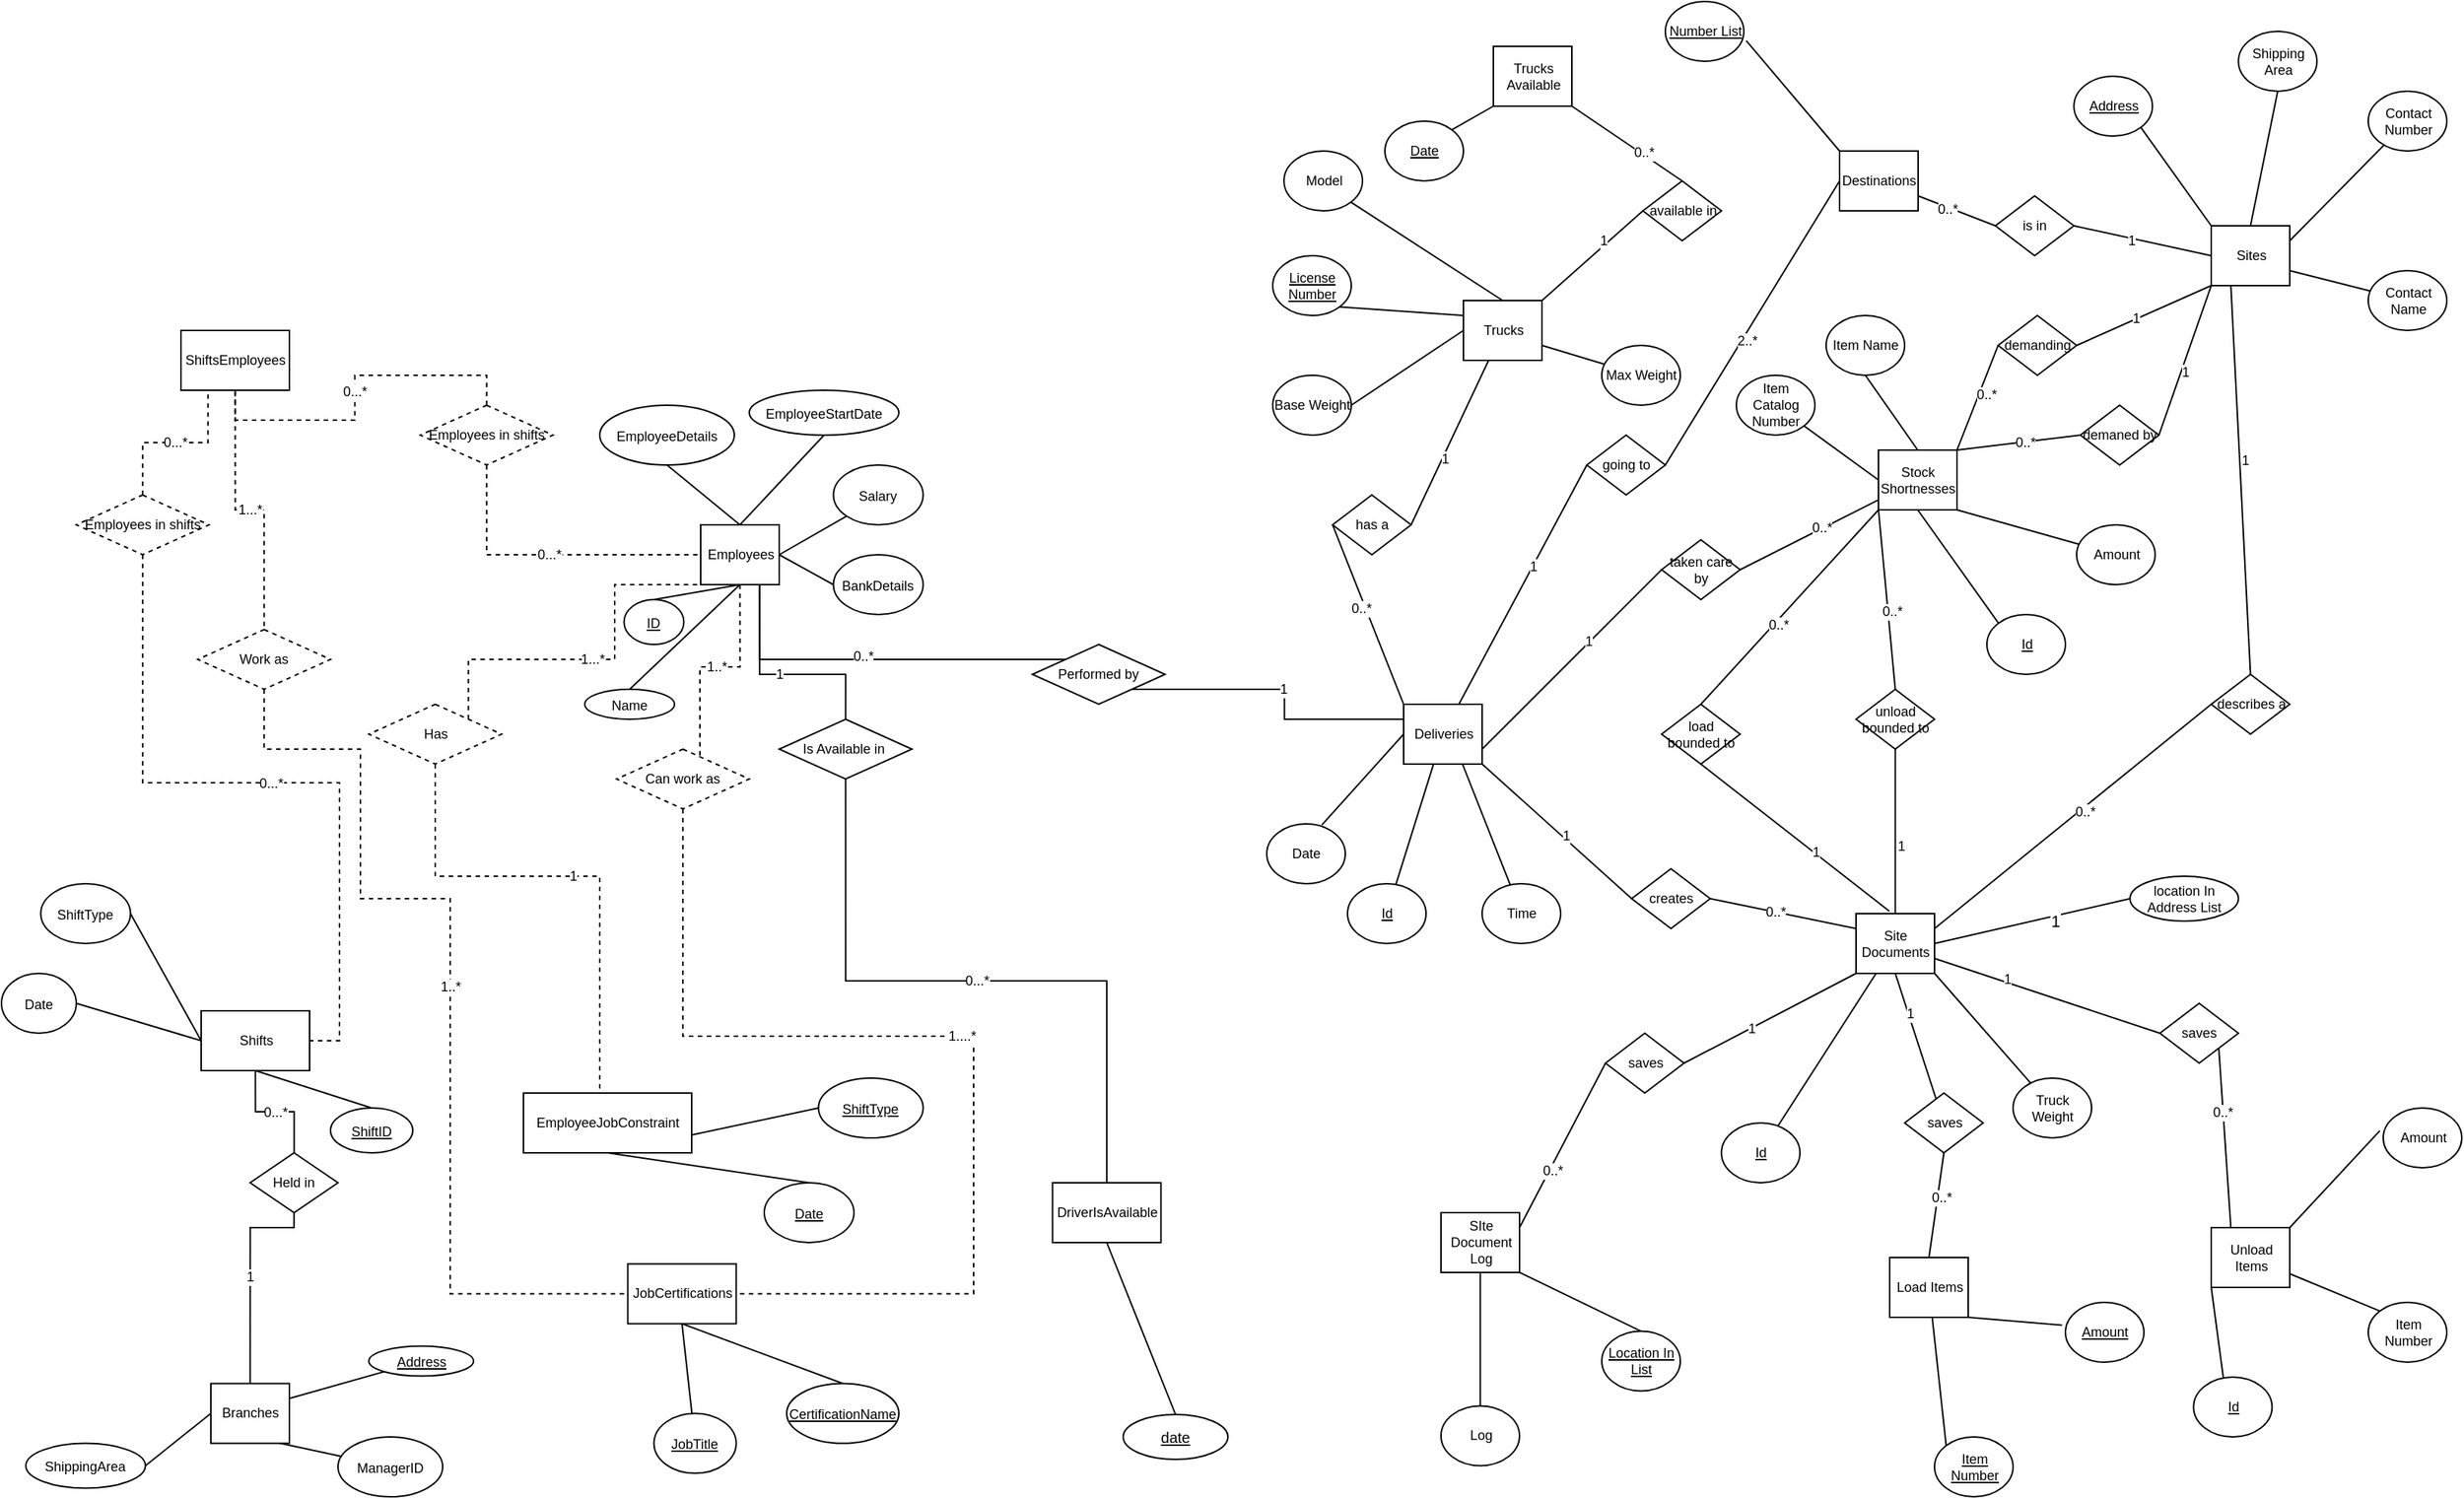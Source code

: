 <mxfile version="18.0.4" type="google"><diagram id="R2lEEEUBdFMjLlhIrx00" name="Page-1"><mxGraphModel grid="1" page="1" gridSize="10" guides="1" tooltips="1" connect="1" arrows="1" fold="1" pageScale="1" pageWidth="850" pageHeight="1100" math="0" shadow="0" extFonts="Permanent Marker^https://fonts.googleapis.com/css?family=Permanent+Marker"><root><mxCell id="0"/><mxCell id="1" parent="0"/><mxCell id="RMsdcWmoBesFpCPOtEdW-1" value="Sites" style="rounded=0;whiteSpace=wrap;html=1;fontSize=9;fillOpacity=100;strokeOpacity=100;" vertex="1" parent="1"><mxGeometry x="-202.5" y="1340" width="52.5" height="40" as="geometry"/></mxCell><mxCell id="RMsdcWmoBesFpCPOtEdW-2" value="&lt;u style=&quot;font-size: 9px;&quot;&gt;Address&lt;/u&gt;" style="ellipse;whiteSpace=wrap;html=1;fontSize=9;fillOpacity=100;strokeOpacity=100;" vertex="1" parent="1"><mxGeometry x="-294.32" y="1240" width="52.5" height="40" as="geometry"/></mxCell><mxCell id="RMsdcWmoBesFpCPOtEdW-3" value="Contact Number" style="ellipse;whiteSpace=wrap;html=1;fontSize=9;fillOpacity=100;strokeOpacity=100;" vertex="1" parent="1"><mxGeometry x="-97.5" y="1250" width="52.5" height="40" as="geometry"/></mxCell><mxCell id="RMsdcWmoBesFpCPOtEdW-4" value="Shipping Area" style="ellipse;whiteSpace=wrap;html=1;fontSize=9;fillOpacity=100;strokeOpacity=100;" vertex="1" parent="1"><mxGeometry x="-184.32" y="1210" width="52.5" height="40" as="geometry"/></mxCell><mxCell id="RMsdcWmoBesFpCPOtEdW-5" value="Contact Name" style="ellipse;whiteSpace=wrap;html=1;fontSize=9;fillOpacity=100;strokeOpacity=100;" vertex="1" parent="1"><mxGeometry x="-97.5" y="1370" width="52.5" height="40" as="geometry"/></mxCell><mxCell id="RMsdcWmoBesFpCPOtEdW-6" value="" style="endArrow=none;html=1;rounded=0;exitX=1;exitY=0.25;exitDx=0;exitDy=0;fontSize=9;fillOpacity=100;strokeOpacity=100;" edge="1" parent="1" source="RMsdcWmoBesFpCPOtEdW-1" target="RMsdcWmoBesFpCPOtEdW-3"><mxGeometry width="50" height="50" relative="1" as="geometry"><mxPoint x="-84.32" y="1450" as="sourcePoint"/><mxPoint x="-34.32" y="1400" as="targetPoint"/></mxGeometry></mxCell><mxCell id="RMsdcWmoBesFpCPOtEdW-7" value="" style="endArrow=none;html=1;rounded=0;entryX=1;entryY=0.75;entryDx=0;entryDy=0;fontSize=9;fillOpacity=100;strokeOpacity=100;" edge="1" parent="1" source="RMsdcWmoBesFpCPOtEdW-5" target="RMsdcWmoBesFpCPOtEdW-1"><mxGeometry width="50" height="50" relative="1" as="geometry"><mxPoint x="-444.32" y="1360" as="sourcePoint"/><mxPoint x="-394.32" y="1310" as="targetPoint"/></mxGeometry></mxCell><mxCell id="RMsdcWmoBesFpCPOtEdW-8" value="" style="endArrow=none;html=1;rounded=0;entryX=1;entryY=1;entryDx=0;entryDy=0;exitX=0;exitY=0;exitDx=0;exitDy=0;fontSize=9;fillOpacity=100;strokeOpacity=100;" edge="1" parent="1" source="RMsdcWmoBesFpCPOtEdW-1" target="RMsdcWmoBesFpCPOtEdW-2"><mxGeometry width="50" height="50" relative="1" as="geometry"><mxPoint x="-434.32" y="1290" as="sourcePoint"/><mxPoint x="-384.32" y="1240" as="targetPoint"/></mxGeometry></mxCell><mxCell id="RMsdcWmoBesFpCPOtEdW-9" value="" style="endArrow=none;html=1;rounded=0;entryX=0.5;entryY=1;entryDx=0;entryDy=0;exitX=0.5;exitY=0;exitDx=0;exitDy=0;fontSize=9;fillOpacity=100;strokeOpacity=100;" edge="1" parent="1" source="RMsdcWmoBesFpCPOtEdW-1" target="RMsdcWmoBesFpCPOtEdW-4"><mxGeometry width="50" height="50" relative="1" as="geometry"><mxPoint x="-154.32" y="1310" as="sourcePoint"/><mxPoint x="-104.32" y="1260" as="targetPoint"/></mxGeometry></mxCell><mxCell id="RMsdcWmoBesFpCPOtEdW-11" value="Trucks" style="rounded=0;whiteSpace=wrap;html=1;fontSize=9;fillOpacity=100;strokeOpacity=100;" vertex="1" parent="1"><mxGeometry x="-702.5" y="1390" width="52.5" height="40" as="geometry"/></mxCell><mxCell id="RMsdcWmoBesFpCPOtEdW-12" value="&lt;u style=&quot;font-size: 9px;&quot;&gt;License Number&lt;/u&gt;" style="ellipse;whiteSpace=wrap;html=1;fontSize=9;fillOpacity=100;strokeOpacity=100;" vertex="1" parent="1"><mxGeometry x="-830" y="1360" width="52.5" height="40" as="geometry"/></mxCell><mxCell id="RMsdcWmoBesFpCPOtEdW-13" value="Max Weight" style="ellipse;whiteSpace=wrap;html=1;fontSize=9;fillOpacity=100;strokeOpacity=100;" vertex="1" parent="1"><mxGeometry x="-610" y="1420" width="52.5" height="40" as="geometry"/></mxCell><mxCell id="RMsdcWmoBesFpCPOtEdW-14" value="Model" style="ellipse;whiteSpace=wrap;html=1;fontSize=9;fillOpacity=100;strokeOpacity=100;" vertex="1" parent="1"><mxGeometry x="-822.5" y="1290" width="52.5" height="40" as="geometry"/></mxCell><mxCell id="RMsdcWmoBesFpCPOtEdW-15" value="Base Weight" style="ellipse;whiteSpace=wrap;html=1;fontSize=9;fillOpacity=100;strokeOpacity=100;" vertex="1" parent="1"><mxGeometry x="-830" y="1440" width="52.5" height="40" as="geometry"/></mxCell><mxCell id="RMsdcWmoBesFpCPOtEdW-16" value="" style="endArrow=none;html=1;rounded=0;exitX=1;exitY=0.75;exitDx=0;exitDy=0;fontSize=9;fillOpacity=100;strokeOpacity=100;" edge="1" parent="1" source="RMsdcWmoBesFpCPOtEdW-11" target="RMsdcWmoBesFpCPOtEdW-13"><mxGeometry width="50" height="50" relative="1" as="geometry"><mxPoint x="-560" y="1417.72" as="sourcePoint"/><mxPoint x="-510" y="1367.72" as="targetPoint"/></mxGeometry></mxCell><mxCell id="RMsdcWmoBesFpCPOtEdW-17" value="" style="endArrow=none;html=1;rounded=0;exitX=1;exitY=0.5;exitDx=0;exitDy=0;entryX=0;entryY=0.5;entryDx=0;entryDy=0;fontSize=9;fillOpacity=100;strokeOpacity=100;" edge="1" parent="1" source="RMsdcWmoBesFpCPOtEdW-15" target="RMsdcWmoBesFpCPOtEdW-11"><mxGeometry width="50" height="50" relative="1" as="geometry"><mxPoint x="-920" y="1327.72" as="sourcePoint"/><mxPoint x="-870" y="1277.72" as="targetPoint"/></mxGeometry></mxCell><mxCell id="RMsdcWmoBesFpCPOtEdW-18" value="" style="endArrow=none;html=1;rounded=0;entryX=1;entryY=1;entryDx=0;entryDy=0;exitX=0;exitY=0.25;exitDx=0;exitDy=0;fontSize=9;fillOpacity=100;strokeOpacity=100;" edge="1" parent="1" source="RMsdcWmoBesFpCPOtEdW-11" target="RMsdcWmoBesFpCPOtEdW-12"><mxGeometry width="50" height="50" relative="1" as="geometry"><mxPoint x="-910" y="1257.72" as="sourcePoint"/><mxPoint x="-860" y="1207.72" as="targetPoint"/></mxGeometry></mxCell><mxCell id="RMsdcWmoBesFpCPOtEdW-19" value="" style="endArrow=none;html=1;rounded=0;entryX=1;entryY=1;entryDx=0;entryDy=0;exitX=0.5;exitY=0;exitDx=0;exitDy=0;fontSize=9;fillOpacity=100;strokeOpacity=100;" edge="1" parent="1" source="RMsdcWmoBesFpCPOtEdW-11" target="RMsdcWmoBesFpCPOtEdW-14"><mxGeometry width="50" height="50" relative="1" as="geometry"><mxPoint x="-630" y="1277.72" as="sourcePoint"/><mxPoint x="-580" y="1227.72" as="targetPoint"/></mxGeometry></mxCell><mxCell id="RMsdcWmoBesFpCPOtEdW-20" value="Deliveries" style="rounded=0;whiteSpace=wrap;html=1;fontSize=9;fillOpacity=100;strokeOpacity=100;" vertex="1" parent="1"><mxGeometry x="-742.5" y="1660" width="52.5" height="40" as="geometry"/></mxCell><mxCell id="RMsdcWmoBesFpCPOtEdW-21" value="&lt;u style=&quot;font-size: 9px;&quot;&gt;Id&lt;/u&gt;" style="ellipse;whiteSpace=wrap;html=1;fontSize=9;fillOpacity=100;strokeOpacity=100;" vertex="1" parent="1"><mxGeometry x="-780" y="1780" width="52.5" height="40" as="geometry"/></mxCell><mxCell id="RMsdcWmoBesFpCPOtEdW-23" value="Time" style="ellipse;whiteSpace=wrap;html=1;fontSize=9;fillOpacity=100;strokeOpacity=100;" vertex="1" parent="1"><mxGeometry x="-690" y="1780" width="52.5" height="40" as="geometry"/></mxCell><mxCell id="RMsdcWmoBesFpCPOtEdW-24" value="Date" style="ellipse;whiteSpace=wrap;html=1;fontSize=9;fillOpacity=100;strokeOpacity=100;" vertex="1" parent="1"><mxGeometry x="-834" y="1740" width="52.5" height="40" as="geometry"/></mxCell><mxCell id="RMsdcWmoBesFpCPOtEdW-26" value="" style="endArrow=none;html=1;rounded=0;exitX=0.7;exitY=0.02;exitDx=0;exitDy=0;exitPerimeter=0;entryX=0;entryY=0.5;entryDx=0;entryDy=0;fontSize=9;fillOpacity=100;strokeOpacity=100;" edge="1" parent="1" source="RMsdcWmoBesFpCPOtEdW-24" target="RMsdcWmoBesFpCPOtEdW-20"><mxGeometry width="50" height="50" relative="1" as="geometry"><mxPoint x="-950" y="1440" as="sourcePoint"/><mxPoint x="-900" y="1390" as="targetPoint"/></mxGeometry></mxCell><mxCell id="RMsdcWmoBesFpCPOtEdW-27" value="" style="endArrow=none;html=1;rounded=0;fontSize=9;fillOpacity=100;strokeOpacity=100;" edge="1" parent="1" source="RMsdcWmoBesFpCPOtEdW-20" target="RMsdcWmoBesFpCPOtEdW-21"><mxGeometry width="50" height="50" relative="1" as="geometry"><mxPoint x="-716" y="1700" as="sourcePoint"/><mxPoint x="-890" y="1320" as="targetPoint"/></mxGeometry></mxCell><mxCell id="RMsdcWmoBesFpCPOtEdW-28" value="" style="endArrow=none;html=1;rounded=0;exitX=0.75;exitY=1;exitDx=0;exitDy=0;fontSize=9;fillOpacity=100;strokeOpacity=100;" edge="1" parent="1" source="RMsdcWmoBesFpCPOtEdW-20" target="RMsdcWmoBesFpCPOtEdW-23"><mxGeometry width="50" height="50" relative="1" as="geometry"><mxPoint x="-660" y="1390" as="sourcePoint"/><mxPoint x="-610" y="1340" as="targetPoint"/></mxGeometry></mxCell><mxCell id="RMsdcWmoBesFpCPOtEdW-29" value="Trucks Available" style="rounded=0;whiteSpace=wrap;html=1;shadow=0;sketch=0;glass=0;fontSize=9;fillOpacity=100;strokeOpacity=100;" vertex="1" parent="1"><mxGeometry x="-682.5" y="1220" width="52.5" height="40" as="geometry"/></mxCell><mxCell id="RMsdcWmoBesFpCPOtEdW-32" value="&lt;u&gt;Date&lt;/u&gt;" style="ellipse;whiteSpace=wrap;html=1;fontSize=9;fillOpacity=100;strokeOpacity=100;" vertex="1" parent="1"><mxGeometry x="-755" y="1270" width="52.5" height="40" as="geometry"/></mxCell><mxCell id="RMsdcWmoBesFpCPOtEdW-37" value="" style="endArrow=none;html=1;rounded=0;entryX=1;entryY=0;entryDx=0;entryDy=0;exitX=0;exitY=1;exitDx=0;exitDy=0;fontSize=9;fillOpacity=100;strokeOpacity=100;" edge="1" parent="1" source="RMsdcWmoBesFpCPOtEdW-29" target="RMsdcWmoBesFpCPOtEdW-32"><mxGeometry width="50" height="50" relative="1" as="geometry"><mxPoint x="-362.5" y="950" as="sourcePoint"/><mxPoint x="-312.5" y="900" as="targetPoint"/></mxGeometry></mxCell><mxCell id="RMsdcWmoBesFpCPOtEdW-40" value="available in" style="rhombus;whiteSpace=wrap;html=1;rounded=0;shadow=0;glass=0;sketch=0;fontSize=9;fillOpacity=100;strokeOpacity=100;" vertex="1" parent="1"><mxGeometry x="-582.5" y="1310" width="52.5" height="40" as="geometry"/></mxCell><mxCell id="RMsdcWmoBesFpCPOtEdW-41" value="" style="endArrow=none;html=1;rounded=0;exitX=1;exitY=0;exitDx=0;exitDy=0;entryX=0;entryY=0.5;entryDx=0;entryDy=0;fontSize=9;fillOpacity=100;strokeOpacity=100;" edge="1" parent="1" source="RMsdcWmoBesFpCPOtEdW-11" target="RMsdcWmoBesFpCPOtEdW-40"><mxGeometry width="50" height="50" relative="1" as="geometry"><mxPoint x="-562.5" y="1090" as="sourcePoint"/><mxPoint x="-512.5" y="1040" as="targetPoint"/></mxGeometry></mxCell><mxCell id="RMsdcWmoBesFpCPOtEdW-143" value="1" style="edgeLabel;html=1;align=center;verticalAlign=middle;resizable=0;points=[];fontSize=9;fontFamily=Helvetica;fontColor=default;fillOpacity=100;strokeOpacity=100;" vertex="1" connectable="0" parent="RMsdcWmoBesFpCPOtEdW-41"><mxGeometry x="0.259" y="3" relative="1" as="geometry"><mxPoint as="offset"/></mxGeometry></mxCell><object label="" hiihi="hihi" id="RMsdcWmoBesFpCPOtEdW-42"><mxCell style="endArrow=none;html=1;rounded=0;exitX=0.5;exitY=0;exitDx=0;exitDy=0;entryX=1;entryY=1;entryDx=0;entryDy=0;fontSize=9;fillOpacity=100;strokeOpacity=100;" edge="1" parent="1" source="RMsdcWmoBesFpCPOtEdW-40" target="RMsdcWmoBesFpCPOtEdW-29"><mxGeometry width="50" height="50" relative="1" as="geometry"><mxPoint x="-462.5" y="1120" as="sourcePoint"/><mxPoint x="-412.5" y="1070" as="targetPoint"/></mxGeometry></mxCell></object><mxCell id="RMsdcWmoBesFpCPOtEdW-141" value="0..*" style="edgeLabel;html=1;align=center;verticalAlign=middle;resizable=0;points=[];fontSize=9;fontFamily=Helvetica;fontColor=default;fillOpacity=100;strokeOpacity=100;" vertex="1" connectable="0" parent="RMsdcWmoBesFpCPOtEdW-42"><mxGeometry x="-0.277" y="-1" relative="1" as="geometry"><mxPoint as="offset"/></mxGeometry></mxCell><mxCell id="RMsdcWmoBesFpCPOtEdW-43" value="Destinations" style="rounded=0;whiteSpace=wrap;html=1;fontSize=9;fillOpacity=100;strokeOpacity=100;" vertex="1" parent="1"><mxGeometry x="-451" y="1290" width="52.5" height="40" as="geometry"/></mxCell><mxCell id="RMsdcWmoBesFpCPOtEdW-47" value="&lt;u&gt;Number List&lt;/u&gt;" style="ellipse;whiteSpace=wrap;html=1;fontSize=9;fillOpacity=100;strokeOpacity=100;" vertex="1" parent="1"><mxGeometry x="-567.5" y="1190" width="52.5" height="40" as="geometry"/></mxCell><mxCell id="RMsdcWmoBesFpCPOtEdW-49" value="" style="endArrow=none;html=1;rounded=0;exitX=1.03;exitY=0.655;exitDx=0;exitDy=0;exitPerimeter=0;entryX=0;entryY=0;entryDx=0;entryDy=0;fontSize=9;fillOpacity=100;strokeOpacity=100;" edge="1" parent="1" source="RMsdcWmoBesFpCPOtEdW-47" target="RMsdcWmoBesFpCPOtEdW-43"><mxGeometry width="50" height="50" relative="1" as="geometry"><mxPoint x="-475" y="1100" as="sourcePoint"/><mxPoint x="-425" y="1050" as="targetPoint"/></mxGeometry></mxCell><mxCell id="RMsdcWmoBesFpCPOtEdW-52" value="going to" style="rhombus;whiteSpace=wrap;html=1;rounded=0;shadow=0;glass=0;sketch=0;fontSize=9;fillOpacity=100;strokeOpacity=100;" vertex="1" parent="1"><mxGeometry x="-620" y="1480" width="52.5" height="40" as="geometry"/></mxCell><mxCell id="RMsdcWmoBesFpCPOtEdW-53" value="" style="endArrow=none;html=1;rounded=0;exitX=0;exitY=0.5;exitDx=0;exitDy=0;fontSize=9;fillOpacity=100;strokeOpacity=100;" edge="1" parent="1" source="RMsdcWmoBesFpCPOtEdW-52" target="RMsdcWmoBesFpCPOtEdW-20"><mxGeometry width="50" height="50" relative="1" as="geometry"><mxPoint x="-760" y="1510" as="sourcePoint"/><mxPoint x="-710" y="1460" as="targetPoint"/></mxGeometry></mxCell><mxCell id="RMsdcWmoBesFpCPOtEdW-148" value="1" style="edgeLabel;html=1;align=center;verticalAlign=middle;resizable=0;points=[];fontSize=9;fontFamily=Helvetica;fontColor=default;fillOpacity=100;strokeOpacity=100;" vertex="1" connectable="0" parent="RMsdcWmoBesFpCPOtEdW-53"><mxGeometry x="-0.157" relative="1" as="geometry"><mxPoint as="offset"/></mxGeometry></mxCell><mxCell id="RMsdcWmoBesFpCPOtEdW-55" value="" style="endArrow=none;html=1;rounded=0;exitX=0;exitY=0.5;exitDx=0;exitDy=0;entryX=1;entryY=0.5;entryDx=0;entryDy=0;fontSize=9;fillOpacity=100;strokeOpacity=100;" edge="1" parent="1" source="RMsdcWmoBesFpCPOtEdW-43" target="RMsdcWmoBesFpCPOtEdW-52"><mxGeometry width="50" height="50" relative="1" as="geometry"><mxPoint x="-440" y="1290" as="sourcePoint"/><mxPoint x="-390" y="1240" as="targetPoint"/></mxGeometry></mxCell><mxCell id="RMsdcWmoBesFpCPOtEdW-149" value="2..*" style="edgeLabel;html=1;align=center;verticalAlign=middle;resizable=0;points=[];fontSize=9;fontFamily=Helvetica;fontColor=default;fillOpacity=100;strokeOpacity=100;" vertex="1" connectable="0" parent="RMsdcWmoBesFpCPOtEdW-55"><mxGeometry x="0.108" y="3" relative="1" as="geometry"><mxPoint as="offset"/></mxGeometry></mxCell><mxCell id="RMsdcWmoBesFpCPOtEdW-56" value="has a" style="rhombus;whiteSpace=wrap;html=1;rounded=0;shadow=0;glass=0;sketch=0;fontSize=9;fillOpacity=100;strokeOpacity=100;" vertex="1" parent="1"><mxGeometry x="-790" y="1520" width="52.5" height="40" as="geometry"/></mxCell><mxCell id="RMsdcWmoBesFpCPOtEdW-57" value="" style="endArrow=none;html=1;rounded=0;exitX=0;exitY=0;exitDx=0;exitDy=0;entryX=0;entryY=0.5;entryDx=0;entryDy=0;fontSize=9;fillOpacity=100;strokeOpacity=100;" edge="1" parent="1" source="RMsdcWmoBesFpCPOtEdW-20" target="RMsdcWmoBesFpCPOtEdW-56"><mxGeometry width="50" height="50" relative="1" as="geometry"><mxPoint x="-440" y="1290" as="sourcePoint"/><mxPoint x="-390" y="1240" as="targetPoint"/></mxGeometry></mxCell><mxCell id="RMsdcWmoBesFpCPOtEdW-144" value="0..*" style="edgeLabel;html=1;align=center;verticalAlign=middle;resizable=0;points=[];fontSize=9;fontFamily=Helvetica;fontColor=default;fillOpacity=100;strokeOpacity=100;" vertex="1" connectable="0" parent="RMsdcWmoBesFpCPOtEdW-57"><mxGeometry x="0.108" y="3" relative="1" as="geometry"><mxPoint y="1" as="offset"/></mxGeometry></mxCell><mxCell id="RMsdcWmoBesFpCPOtEdW-58" value="" style="endArrow=none;html=1;rounded=0;entryX=1;entryY=0.5;entryDx=0;entryDy=0;fontSize=9;fillOpacity=100;strokeOpacity=100;" edge="1" parent="1" source="RMsdcWmoBesFpCPOtEdW-11" target="RMsdcWmoBesFpCPOtEdW-56"><mxGeometry width="50" height="50" relative="1" as="geometry"><mxPoint x="-90" y="1260" as="sourcePoint"/><mxPoint x="-40" y="1210" as="targetPoint"/></mxGeometry></mxCell><mxCell id="RMsdcWmoBesFpCPOtEdW-138" value="&lt;font style=&quot;font-size: 9px;&quot;&gt;1&lt;/font&gt;" style="edgeLabel;html=1;align=center;verticalAlign=middle;resizable=0;points=[];fontSize=9;fontFamily=Helvetica;fontColor=default;fillOpacity=100;strokeOpacity=100;" vertex="1" connectable="0" parent="RMsdcWmoBesFpCPOtEdW-58"><mxGeometry x="0.192" y="1" relative="1" as="geometry"><mxPoint as="offset"/></mxGeometry></mxCell><mxCell id="RMsdcWmoBesFpCPOtEdW-59" value="is in" style="rhombus;whiteSpace=wrap;html=1;rounded=0;shadow=0;glass=0;sketch=0;fontSize=9;fillOpacity=100;strokeOpacity=100;" vertex="1" parent="1"><mxGeometry x="-346.82" y="1320" width="52.5" height="40" as="geometry"/></mxCell><mxCell id="RMsdcWmoBesFpCPOtEdW-60" value="" style="endArrow=none;html=1;rounded=0;entryX=0;entryY=0.5;entryDx=0;entryDy=0;exitX=1;exitY=0.75;exitDx=0;exitDy=0;fontSize=9;fillOpacity=100;strokeOpacity=100;" edge="1" parent="1" source="RMsdcWmoBesFpCPOtEdW-43" target="RMsdcWmoBesFpCPOtEdW-59"><mxGeometry width="50" height="50" relative="1" as="geometry"><mxPoint x="-440" y="1290" as="sourcePoint"/><mxPoint x="-390" y="1240" as="targetPoint"/></mxGeometry></mxCell><mxCell id="RMsdcWmoBesFpCPOtEdW-147" value="0..*" style="edgeLabel;html=1;align=center;verticalAlign=middle;resizable=0;points=[];fontSize=9;fontFamily=Helvetica;fontColor=default;fillOpacity=100;strokeOpacity=100;" vertex="1" connectable="0" parent="RMsdcWmoBesFpCPOtEdW-60"><mxGeometry x="-0.223" y="-1" relative="1" as="geometry"><mxPoint as="offset"/></mxGeometry></mxCell><mxCell id="RMsdcWmoBesFpCPOtEdW-62" value="" style="endArrow=none;html=1;rounded=0;exitX=0;exitY=0.5;exitDx=0;exitDy=0;entryX=1;entryY=0.5;entryDx=0;entryDy=0;fontSize=9;fillOpacity=100;strokeOpacity=100;" edge="1" parent="1" source="RMsdcWmoBesFpCPOtEdW-1" target="RMsdcWmoBesFpCPOtEdW-59"><mxGeometry width="50" height="50" relative="1" as="geometry"><mxPoint x="-440" y="1290" as="sourcePoint"/><mxPoint x="-390" y="1240" as="targetPoint"/></mxGeometry></mxCell><mxCell id="RMsdcWmoBesFpCPOtEdW-146" value="1" style="edgeLabel;html=1;align=center;verticalAlign=middle;resizable=0;points=[];fontSize=9;fontFamily=Helvetica;fontColor=default;fillOpacity=100;strokeOpacity=100;" vertex="1" connectable="0" parent="RMsdcWmoBesFpCPOtEdW-62"><mxGeometry x="0.162" y="1" relative="1" as="geometry"><mxPoint as="offset"/></mxGeometry></mxCell><mxCell id="RMsdcWmoBesFpCPOtEdW-63" value="Site Documents" style="rounded=0;whiteSpace=wrap;html=1;fontSize=9;fillOpacity=100;strokeOpacity=100;" vertex="1" parent="1"><mxGeometry x="-440" y="1800" width="52.5" height="40" as="geometry"/></mxCell><mxCell id="RMsdcWmoBesFpCPOtEdW-64" value="&lt;u style=&quot;font-size: 9px;&quot;&gt;Id&lt;/u&gt;" style="ellipse;whiteSpace=wrap;html=1;fontSize=9;fillOpacity=100;strokeOpacity=100;" vertex="1" parent="1"><mxGeometry x="-530" y="1940" width="52.5" height="40" as="geometry"/></mxCell><mxCell id="RMsdcWmoBesFpCPOtEdW-66" value="Truck Weight" style="ellipse;whiteSpace=wrap;html=1;fontSize=9;fillOpacity=100;strokeOpacity=100;" vertex="1" parent="1"><mxGeometry x="-335" y="1910" width="52.5" height="40" as="geometry"/></mxCell><mxCell id="RMsdcWmoBesFpCPOtEdW-70" value="" style="endArrow=none;html=1;rounded=0;fontSize=9;fillOpacity=100;strokeOpacity=100;" edge="1" parent="1" source="RMsdcWmoBesFpCPOtEdW-63" target="RMsdcWmoBesFpCPOtEdW-64"><mxGeometry width="50" height="50" relative="1" as="geometry"><mxPoint x="-535" y="1640" as="sourcePoint"/><mxPoint x="-485" y="1590" as="targetPoint"/></mxGeometry></mxCell><mxCell id="RMsdcWmoBesFpCPOtEdW-71" value="" style="endArrow=none;html=1;rounded=0;exitX=1;exitY=1;exitDx=0;exitDy=0;fontSize=9;fillOpacity=100;strokeOpacity=100;" edge="1" parent="1" source="RMsdcWmoBesFpCPOtEdW-63" target="RMsdcWmoBesFpCPOtEdW-66"><mxGeometry width="50" height="50" relative="1" as="geometry"><mxPoint x="-250" y="1710" as="sourcePoint"/><mxPoint x="-205" y="1610" as="targetPoint"/></mxGeometry></mxCell><mxCell id="RMsdcWmoBesFpCPOtEdW-72" value="creates" style="rhombus;whiteSpace=wrap;html=1;rounded=0;shadow=0;glass=0;sketch=0;fontSize=9;fillOpacity=100;strokeOpacity=100;" vertex="1" parent="1"><mxGeometry x="-590" y="1770" width="52.5" height="40" as="geometry"/></mxCell><mxCell id="RMsdcWmoBesFpCPOtEdW-73" value="describes a" style="rhombus;whiteSpace=wrap;html=1;rounded=0;shadow=0;glass=0;sketch=0;fontSize=9;fillOpacity=100;strokeOpacity=100;" vertex="1" parent="1"><mxGeometry x="-202.5" y="1640" width="52.5" height="40" as="geometry"/></mxCell><mxCell id="RMsdcWmoBesFpCPOtEdW-74" value="" style="endArrow=none;html=1;rounded=0;exitX=0;exitY=0.25;exitDx=0;exitDy=0;entryX=1;entryY=0.5;entryDx=0;entryDy=0;fontSize=9;fillOpacity=100;strokeOpacity=100;" edge="1" parent="1" source="RMsdcWmoBesFpCPOtEdW-63" target="RMsdcWmoBesFpCPOtEdW-72"><mxGeometry width="50" height="50" relative="1" as="geometry"><mxPoint x="-470" y="1670" as="sourcePoint"/><mxPoint x="-420" y="1620" as="targetPoint"/></mxGeometry></mxCell><mxCell id="RMsdcWmoBesFpCPOtEdW-159" value="0..*" style="edgeLabel;html=1;align=center;verticalAlign=middle;resizable=0;points=[];fontSize=9;fontFamily=Helvetica;fontColor=default;fillOpacity=100;strokeOpacity=100;" vertex="1" connectable="0" parent="RMsdcWmoBesFpCPOtEdW-74"><mxGeometry x="0.111" relative="1" as="geometry"><mxPoint as="offset"/></mxGeometry></mxCell><mxCell id="RMsdcWmoBesFpCPOtEdW-75" value="" style="endArrow=none;html=1;rounded=0;exitX=1;exitY=1;exitDx=0;exitDy=0;entryX=0;entryY=0.5;entryDx=0;entryDy=0;fontSize=9;fillOpacity=100;strokeOpacity=100;" edge="1" parent="1" source="RMsdcWmoBesFpCPOtEdW-20" target="RMsdcWmoBesFpCPOtEdW-72"><mxGeometry width="50" height="50" relative="1" as="geometry"><mxPoint x="-670" y="1630" as="sourcePoint"/><mxPoint x="-620" y="1580" as="targetPoint"/></mxGeometry></mxCell><mxCell id="RMsdcWmoBesFpCPOtEdW-158" value="1" style="edgeLabel;html=1;align=center;verticalAlign=middle;resizable=0;points=[];fontSize=9;fontFamily=Helvetica;fontColor=default;fillOpacity=100;strokeOpacity=100;" vertex="1" connectable="0" parent="RMsdcWmoBesFpCPOtEdW-75"><mxGeometry x="0.083" y="2" relative="1" as="geometry"><mxPoint as="offset"/></mxGeometry></mxCell><mxCell id="RMsdcWmoBesFpCPOtEdW-76" value="" style="endArrow=none;html=1;rounded=0;exitX=0.5;exitY=0;exitDx=0;exitDy=0;entryX=0.25;entryY=1;entryDx=0;entryDy=0;fontSize=9;fillOpacity=100;strokeOpacity=100;" edge="1" parent="1" source="RMsdcWmoBesFpCPOtEdW-73" target="RMsdcWmoBesFpCPOtEdW-1"><mxGeometry width="50" height="50" relative="1" as="geometry"><mxPoint x="30" y="1570" as="sourcePoint"/><mxPoint x="80" y="1520" as="targetPoint"/></mxGeometry></mxCell><mxCell id="RMsdcWmoBesFpCPOtEdW-156" value="1" style="edgeLabel;html=1;align=center;verticalAlign=middle;resizable=0;points=[];fontSize=9;fontFamily=Helvetica;fontColor=default;fillOpacity=100;strokeOpacity=100;" vertex="1" connectable="0" parent="RMsdcWmoBesFpCPOtEdW-76"><mxGeometry x="0.102" y="-3" relative="1" as="geometry"><mxPoint as="offset"/></mxGeometry></mxCell><mxCell id="RMsdcWmoBesFpCPOtEdW-77" value="" style="endArrow=none;html=1;rounded=0;exitX=0;exitY=0.5;exitDx=0;exitDy=0;entryX=1;entryY=0.25;entryDx=0;entryDy=0;fontSize=9;fillOpacity=100;strokeOpacity=100;" edge="1" parent="1" source="RMsdcWmoBesFpCPOtEdW-73" target="RMsdcWmoBesFpCPOtEdW-63"><mxGeometry width="50" height="50" relative="1" as="geometry"><mxPoint x="-270" y="1580" as="sourcePoint"/><mxPoint x="-220" y="1530" as="targetPoint"/></mxGeometry></mxCell><mxCell id="RMsdcWmoBesFpCPOtEdW-157" value="0..*" style="edgeLabel;html=1;align=center;verticalAlign=middle;resizable=0;points=[];fontSize=9;fontFamily=Helvetica;fontColor=default;fillOpacity=100;strokeOpacity=100;" vertex="1" connectable="0" parent="RMsdcWmoBesFpCPOtEdW-77"><mxGeometry x="-0.068" y="3" relative="1" as="geometry"><mxPoint as="offset"/></mxGeometry></mxCell><mxCell id="RMsdcWmoBesFpCPOtEdW-78" value="Load Items" style="rounded=0;whiteSpace=wrap;html=1;fontSize=9;fillOpacity=100;strokeOpacity=100;" vertex="1" parent="1"><mxGeometry x="-417.5" y="2030" width="52.5" height="40" as="geometry"/></mxCell><mxCell id="RMsdcWmoBesFpCPOtEdW-80" value="Item Number" style="ellipse;whiteSpace=wrap;html=1;fontSize=9;fillOpacity=100;strokeOpacity=100;fontStyle=4" vertex="1" parent="1"><mxGeometry x="-387.5" y="2150" width="52.5" height="40" as="geometry"/></mxCell><mxCell id="RMsdcWmoBesFpCPOtEdW-82" value="" style="endArrow=none;html=1;rounded=0;entryX=0;entryY=0;entryDx=0;entryDy=0;fontSize=9;fillOpacity=100;strokeOpacity=100;" edge="1" parent="1" source="RMsdcWmoBesFpCPOtEdW-78" target="RMsdcWmoBesFpCPOtEdW-80"><mxGeometry width="50" height="50" relative="1" as="geometry"><mxPoint x="-387.5" y="2130" as="sourcePoint"/><mxPoint x="-342.5" y="2030" as="targetPoint"/></mxGeometry></mxCell><mxCell id="RMsdcWmoBesFpCPOtEdW-83" value="Amount" style="ellipse;whiteSpace=wrap;html=1;fontSize=9;fillOpacity=100;strokeOpacity=100;fontStyle=4" vertex="1" parent="1"><mxGeometry x="-300" y="2060" width="52.5" height="40" as="geometry"/></mxCell><mxCell id="RMsdcWmoBesFpCPOtEdW-84" value="" style="endArrow=none;html=1;rounded=0;exitX=-0.043;exitY=0.38;exitDx=0;exitDy=0;exitPerimeter=0;entryX=1;entryY=1;entryDx=0;entryDy=0;fontSize=9;fillOpacity=100;strokeOpacity=100;" edge="1" parent="1" source="RMsdcWmoBesFpCPOtEdW-83" target="RMsdcWmoBesFpCPOtEdW-78"><mxGeometry width="50" height="50" relative="1" as="geometry"><mxPoint x="-310" y="2160" as="sourcePoint"/><mxPoint x="-260" y="2110" as="targetPoint"/></mxGeometry></mxCell><mxCell id="RMsdcWmoBesFpCPOtEdW-85" value="Unload Items" style="rounded=0;whiteSpace=wrap;html=1;fontSize=9;fillOpacity=100;strokeOpacity=100;" vertex="1" parent="1"><mxGeometry x="-202.5" y="2010" width="52.5" height="40" as="geometry"/></mxCell><mxCell id="RMsdcWmoBesFpCPOtEdW-86" value="&lt;u style=&quot;font-size: 9px;&quot;&gt;Id&lt;/u&gt;" style="ellipse;whiteSpace=wrap;html=1;fontSize=9;fillOpacity=100;strokeOpacity=100;" vertex="1" parent="1"><mxGeometry x="-214.32" y="2110" width="52.5" height="40" as="geometry"/></mxCell><mxCell id="RMsdcWmoBesFpCPOtEdW-87" value="Item Number" style="ellipse;whiteSpace=wrap;html=1;fontSize=9;fillOpacity=100;strokeOpacity=100;" vertex="1" parent="1"><mxGeometry x="-97.5" y="2060" width="52.5" height="40" as="geometry"/></mxCell><mxCell id="RMsdcWmoBesFpCPOtEdW-88" value="" style="endArrow=none;html=1;rounded=0;entryX=0.379;entryY=0.009;entryDx=0;entryDy=0;exitX=0;exitY=1;exitDx=0;exitDy=0;fontSize=9;fillOpacity=100;strokeOpacity=100;entryPerimeter=0;" edge="1" parent="1" source="RMsdcWmoBesFpCPOtEdW-85" target="RMsdcWmoBesFpCPOtEdW-86"><mxGeometry width="50" height="50" relative="1" as="geometry"><mxPoint x="-412.5" y="2030" as="sourcePoint"/><mxPoint x="-362.5" y="1980" as="targetPoint"/></mxGeometry></mxCell><mxCell id="RMsdcWmoBesFpCPOtEdW-89" value="" style="endArrow=none;html=1;rounded=0;entryX=0;entryY=0;entryDx=0;entryDy=0;fontSize=9;fillOpacity=100;strokeOpacity=100;" edge="1" parent="1" source="RMsdcWmoBesFpCPOtEdW-85" target="RMsdcWmoBesFpCPOtEdW-87"><mxGeometry width="50" height="50" relative="1" as="geometry"><mxPoint x="-127.5" y="2100" as="sourcePoint"/><mxPoint x="-82.5" y="2000" as="targetPoint"/></mxGeometry></mxCell><mxCell id="RMsdcWmoBesFpCPOtEdW-90" value="Amount" style="ellipse;whiteSpace=wrap;html=1;fontSize=9;fillOpacity=100;strokeOpacity=100;" vertex="1" parent="1"><mxGeometry x="-87.5" y="1930" width="52.5" height="40" as="geometry"/></mxCell><mxCell id="RMsdcWmoBesFpCPOtEdW-91" value="" style="endArrow=none;html=1;rounded=0;exitX=-0.043;exitY=0.38;exitDx=0;exitDy=0;exitPerimeter=0;entryX=1;entryY=0;entryDx=0;entryDy=0;fontSize=9;fillOpacity=100;strokeOpacity=100;" edge="1" parent="1" source="RMsdcWmoBesFpCPOtEdW-90" target="RMsdcWmoBesFpCPOtEdW-85"><mxGeometry width="50" height="50" relative="1" as="geometry"><mxPoint x="-50" y="2130" as="sourcePoint"/><mxPoint y="2080" as="targetPoint"/></mxGeometry></mxCell><mxCell id="RMsdcWmoBesFpCPOtEdW-92" value="SIte Document Log" style="rounded=0;whiteSpace=wrap;html=1;fontSize=9;fillOpacity=100;strokeOpacity=100;" vertex="1" parent="1"><mxGeometry x="-717.5" y="2000" width="52.5" height="40" as="geometry"/></mxCell><mxCell id="RMsdcWmoBesFpCPOtEdW-94" value="Log" style="ellipse;whiteSpace=wrap;html=1;fontSize=9;fillOpacity=100;strokeOpacity=100;" vertex="1" parent="1"><mxGeometry x="-717.5" y="2129.27" width="52.5" height="40" as="geometry"/></mxCell><mxCell id="RMsdcWmoBesFpCPOtEdW-96" value="" style="endArrow=none;html=1;rounded=0;entryX=0.5;entryY=0;entryDx=0;entryDy=0;fontSize=9;fillOpacity=100;strokeOpacity=100;" edge="1" parent="1" source="RMsdcWmoBesFpCPOtEdW-92" target="RMsdcWmoBesFpCPOtEdW-94"><mxGeometry width="50" height="50" relative="1" as="geometry"><mxPoint x="-565" y="2089.27" as="sourcePoint"/><mxPoint x="-520" y="1989.27" as="targetPoint"/></mxGeometry></mxCell><mxCell id="RMsdcWmoBesFpCPOtEdW-97" value="Location In List" style="ellipse;whiteSpace=wrap;html=1;fontSize=9;fillOpacity=100;strokeOpacity=100;fontStyle=4" vertex="1" parent="1"><mxGeometry x="-610" y="2079.27" width="52.5" height="40" as="geometry"/></mxCell><mxCell id="RMsdcWmoBesFpCPOtEdW-98" value="" style="endArrow=none;html=1;rounded=0;exitX=0.5;exitY=0;exitDx=0;exitDy=0;entryX=1;entryY=1;entryDx=0;entryDy=0;fontSize=9;fillOpacity=100;strokeOpacity=100;" edge="1" parent="1" source="RMsdcWmoBesFpCPOtEdW-97" target="RMsdcWmoBesFpCPOtEdW-92"><mxGeometry width="50" height="50" relative="1" as="geometry"><mxPoint x="-487.5" y="2119.27" as="sourcePoint"/><mxPoint x="-437.5" y="2069.27" as="targetPoint"/></mxGeometry></mxCell><mxCell id="RMsdcWmoBesFpCPOtEdW-99" value="saves" style="rhombus;whiteSpace=wrap;html=1;rounded=0;shadow=0;glass=0;sketch=0;fontSize=9;fillOpacity=100;strokeOpacity=100;" vertex="1" parent="1"><mxGeometry x="-607.5" y="1880" width="52.5" height="40" as="geometry"/></mxCell><mxCell id="RMsdcWmoBesFpCPOtEdW-100" value="" style="endArrow=none;html=1;rounded=0;exitX=1;exitY=0.5;exitDx=0;exitDy=0;entryX=0;entryY=1;entryDx=0;entryDy=0;fontSize=9;fillOpacity=100;strokeOpacity=100;" edge="1" parent="1" source="RMsdcWmoBesFpCPOtEdW-99" target="RMsdcWmoBesFpCPOtEdW-63"><mxGeometry width="50" height="50" relative="1" as="geometry"><mxPoint x="-400" y="1890" as="sourcePoint"/><mxPoint x="-350" y="1840" as="targetPoint"/></mxGeometry></mxCell><mxCell id="RMsdcWmoBesFpCPOtEdW-161" value="1" style="edgeLabel;html=1;align=center;verticalAlign=middle;resizable=0;points=[];fontSize=9;fontFamily=Helvetica;fontColor=default;fillOpacity=100;strokeOpacity=100;" vertex="1" connectable="0" parent="RMsdcWmoBesFpCPOtEdW-100"><mxGeometry x="-0.221" relative="1" as="geometry"><mxPoint as="offset"/></mxGeometry></mxCell><mxCell id="RMsdcWmoBesFpCPOtEdW-101" value="" style="endArrow=none;html=1;rounded=0;exitX=1;exitY=0.25;exitDx=0;exitDy=0;entryX=0;entryY=0.5;entryDx=0;entryDy=0;fontSize=9;fillOpacity=100;strokeOpacity=100;" edge="1" parent="1" source="RMsdcWmoBesFpCPOtEdW-92" target="RMsdcWmoBesFpCPOtEdW-99"><mxGeometry width="50" height="50" relative="1" as="geometry"><mxPoint x="-400" y="1890" as="sourcePoint"/><mxPoint x="-350" y="1840" as="targetPoint"/></mxGeometry></mxCell><mxCell id="RMsdcWmoBesFpCPOtEdW-160" value="0..*" style="edgeLabel;html=1;align=center;verticalAlign=middle;resizable=0;points=[];fontSize=9;fontFamily=Helvetica;fontColor=default;fillOpacity=100;strokeOpacity=100;" vertex="1" connectable="0" parent="RMsdcWmoBesFpCPOtEdW-101"><mxGeometry x="-0.295" y="-2" relative="1" as="geometry"><mxPoint as="offset"/></mxGeometry></mxCell><mxCell id="RMsdcWmoBesFpCPOtEdW-102" value="saves" style="rhombus;whiteSpace=wrap;html=1;rounded=0;shadow=0;glass=0;sketch=0;fontSize=9;fillOpacity=100;strokeOpacity=100;" vertex="1" parent="1"><mxGeometry x="-407.5" y="1920" width="52.5" height="40" as="geometry"/></mxCell><mxCell id="RMsdcWmoBesFpCPOtEdW-103" value="" style="endArrow=none;html=1;rounded=0;entryX=0.5;entryY=1;entryDx=0;entryDy=0;exitX=0.5;exitY=0;exitDx=0;exitDy=0;fontSize=9;fillOpacity=100;strokeOpacity=100;" edge="1" parent="1" source="RMsdcWmoBesFpCPOtEdW-78" target="RMsdcWmoBesFpCPOtEdW-102"><mxGeometry width="50" height="50" relative="1" as="geometry"><mxPoint x="-400" y="2040" as="sourcePoint"/><mxPoint x="-350" y="1990" as="targetPoint"/><Array as="points"/></mxGeometry></mxCell><mxCell id="RMsdcWmoBesFpCPOtEdW-162" value="0..*" style="edgeLabel;html=1;align=center;verticalAlign=middle;resizable=0;points=[];fontSize=9;fontFamily=Helvetica;fontColor=default;fillOpacity=100;strokeOpacity=100;" vertex="1" connectable="0" parent="RMsdcWmoBesFpCPOtEdW-103"><mxGeometry x="0.145" y="-1" relative="1" as="geometry"><mxPoint x="1" as="offset"/></mxGeometry></mxCell><mxCell id="RMsdcWmoBesFpCPOtEdW-104" value="" style="endArrow=none;html=1;rounded=0;exitX=0.5;exitY=1;exitDx=0;exitDy=0;fontSize=9;fillOpacity=100;strokeOpacity=100;" edge="1" parent="1" source="RMsdcWmoBesFpCPOtEdW-63" target="RMsdcWmoBesFpCPOtEdW-102"><mxGeometry width="50" height="50" relative="1" as="geometry"><mxPoint x="-270" y="1920" as="sourcePoint"/><mxPoint x="-220" y="1870" as="targetPoint"/></mxGeometry></mxCell><mxCell id="RMsdcWmoBesFpCPOtEdW-163" value="1" style="edgeLabel;html=1;align=center;verticalAlign=middle;resizable=0;points=[];fontSize=9;fontFamily=Helvetica;fontColor=default;fillOpacity=100;strokeOpacity=100;" vertex="1" connectable="0" parent="RMsdcWmoBesFpCPOtEdW-104"><mxGeometry x="-0.365" y="1" relative="1" as="geometry"><mxPoint as="offset"/></mxGeometry></mxCell><mxCell id="RMsdcWmoBesFpCPOtEdW-105" value="saves" style="rhombus;whiteSpace=wrap;html=1;rounded=0;shadow=0;glass=0;sketch=0;fontSize=9;fillOpacity=100;strokeOpacity=100;" vertex="1" parent="1"><mxGeometry x="-236.82" y="1860" width="52.5" height="40" as="geometry"/></mxCell><mxCell id="RMsdcWmoBesFpCPOtEdW-106" value="" style="endArrow=none;html=1;rounded=0;entryX=1;entryY=0.75;entryDx=0;entryDy=0;exitX=0;exitY=0.5;exitDx=0;exitDy=0;fontSize=9;fillOpacity=100;strokeOpacity=100;" edge="1" parent="1" source="RMsdcWmoBesFpCPOtEdW-105" target="RMsdcWmoBesFpCPOtEdW-63"><mxGeometry width="50" height="50" relative="1" as="geometry"><mxPoint x="-290" y="1930" as="sourcePoint"/><mxPoint x="-240" y="1880" as="targetPoint"/></mxGeometry></mxCell><mxCell id="RMsdcWmoBesFpCPOtEdW-164" value="1" style="edgeLabel;html=1;align=center;verticalAlign=middle;resizable=0;points=[];fontSize=9;fontFamily=Helvetica;fontColor=default;fillOpacity=100;strokeOpacity=100;" vertex="1" connectable="0" parent="RMsdcWmoBesFpCPOtEdW-106"><mxGeometry x="0.371" y="-2" relative="1" as="geometry"><mxPoint as="offset"/></mxGeometry></mxCell><mxCell id="RMsdcWmoBesFpCPOtEdW-107" value="" style="endArrow=none;html=1;rounded=0;exitX=1;exitY=1;exitDx=0;exitDy=0;entryX=0.25;entryY=0;entryDx=0;entryDy=0;fontSize=9;fillOpacity=100;strokeOpacity=100;" edge="1" parent="1" source="RMsdcWmoBesFpCPOtEdW-105" target="RMsdcWmoBesFpCPOtEdW-85"><mxGeometry width="50" height="50" relative="1" as="geometry"><mxPoint x="-50" y="1800" as="sourcePoint"/><mxPoint y="1750" as="targetPoint"/></mxGeometry></mxCell><mxCell id="RMsdcWmoBesFpCPOtEdW-165" value="0..*" style="edgeLabel;html=1;align=center;verticalAlign=middle;resizable=0;points=[];fontSize=9;fontFamily=Helvetica;fontColor=default;fillOpacity=100;strokeOpacity=100;" vertex="1" connectable="0" parent="RMsdcWmoBesFpCPOtEdW-107"><mxGeometry x="-0.295" y="-1" relative="1" as="geometry"><mxPoint as="offset"/></mxGeometry></mxCell><mxCell id="RMsdcWmoBesFpCPOtEdW-108" value="Stock Shortnesses" style="rounded=0;whiteSpace=wrap;html=1;fontSize=9;fillOpacity=100;strokeOpacity=100;" vertex="1" parent="1"><mxGeometry x="-425" y="1490" width="52.5" height="40" as="geometry"/></mxCell><mxCell id="RMsdcWmoBesFpCPOtEdW-109" value="&lt;u style=&quot;font-size: 9px;&quot;&gt;Id&lt;/u&gt;" style="ellipse;whiteSpace=wrap;html=1;fontSize=9;fillOpacity=100;strokeOpacity=100;" vertex="1" parent="1"><mxGeometry x="-352.5" y="1600" width="52.5" height="40" as="geometry"/></mxCell><mxCell id="RMsdcWmoBesFpCPOtEdW-110" value="Item Catalog Number" style="ellipse;whiteSpace=wrap;html=1;fontSize=9;fillOpacity=100;strokeOpacity=100;" vertex="1" parent="1"><mxGeometry x="-520" y="1440" width="52.5" height="40" as="geometry"/></mxCell><mxCell id="RMsdcWmoBesFpCPOtEdW-111" value="Item Name" style="ellipse;whiteSpace=wrap;html=1;fontSize=9;fillOpacity=100;strokeOpacity=100;" vertex="1" parent="1"><mxGeometry x="-460" y="1400" width="52.5" height="40" as="geometry"/></mxCell><mxCell id="RMsdcWmoBesFpCPOtEdW-112" value="Amount" style="ellipse;whiteSpace=wrap;html=1;fontSize=9;fillOpacity=100;strokeOpacity=100;" vertex="1" parent="1"><mxGeometry x="-292.5" y="1540" width="52.5" height="40" as="geometry"/></mxCell><mxCell id="RMsdcWmoBesFpCPOtEdW-113" value="" style="endArrow=none;html=1;rounded=0;exitX=0;exitY=0.5;exitDx=0;exitDy=0;fontSize=9;fillOpacity=100;strokeOpacity=100;" edge="1" parent="1" source="RMsdcWmoBesFpCPOtEdW-108" target="RMsdcWmoBesFpCPOtEdW-110"><mxGeometry width="50" height="50" relative="1" as="geometry"><mxPoint x="-140" y="1490" as="sourcePoint"/><mxPoint x="-90" y="1440" as="targetPoint"/></mxGeometry></mxCell><mxCell id="RMsdcWmoBesFpCPOtEdW-114" value="" style="endArrow=none;html=1;rounded=0;entryX=1;entryY=1;entryDx=0;entryDy=0;fontSize=9;fillOpacity=100;strokeOpacity=100;" edge="1" parent="1" source="RMsdcWmoBesFpCPOtEdW-112" target="RMsdcWmoBesFpCPOtEdW-108"><mxGeometry width="50" height="50" relative="1" as="geometry"><mxPoint x="-500" y="1400" as="sourcePoint"/><mxPoint x="-450" y="1350" as="targetPoint"/></mxGeometry></mxCell><mxCell id="RMsdcWmoBesFpCPOtEdW-115" value="" style="endArrow=none;html=1;rounded=0;entryX=0;entryY=0;entryDx=0;entryDy=0;exitX=0.5;exitY=1;exitDx=0;exitDy=0;fontSize=9;fillOpacity=100;strokeOpacity=100;" edge="1" parent="1" source="RMsdcWmoBesFpCPOtEdW-108" target="RMsdcWmoBesFpCPOtEdW-109"><mxGeometry width="50" height="50" relative="1" as="geometry"><mxPoint x="-490" y="1330" as="sourcePoint"/><mxPoint x="-440" y="1280" as="targetPoint"/></mxGeometry></mxCell><mxCell id="RMsdcWmoBesFpCPOtEdW-116" value="" style="endArrow=none;html=1;rounded=0;entryX=0.5;entryY=1;entryDx=0;entryDy=0;exitX=0.5;exitY=0;exitDx=0;exitDy=0;fontSize=9;fillOpacity=100;strokeOpacity=100;" edge="1" parent="1" source="RMsdcWmoBesFpCPOtEdW-108" target="RMsdcWmoBesFpCPOtEdW-111"><mxGeometry width="50" height="50" relative="1" as="geometry"><mxPoint x="-210" y="1350" as="sourcePoint"/><mxPoint x="-160" y="1300" as="targetPoint"/></mxGeometry></mxCell><mxCell id="RMsdcWmoBesFpCPOtEdW-117" value="demanding" style="rhombus;whiteSpace=wrap;html=1;rounded=0;shadow=0;glass=0;sketch=0;fontSize=9;fillOpacity=100;strokeOpacity=100;" vertex="1" parent="1"><mxGeometry x="-345" y="1400" width="52.5" height="40" as="geometry"/></mxCell><mxCell id="RMsdcWmoBesFpCPOtEdW-118" value="demaned by" style="rhombus;whiteSpace=wrap;html=1;rounded=0;shadow=0;glass=0;sketch=0;fontSize=9;fillOpacity=100;strokeOpacity=100;" vertex="1" parent="1"><mxGeometry x="-290" y="1460" width="52.5" height="40" as="geometry"/></mxCell><mxCell id="RMsdcWmoBesFpCPOtEdW-119" value="load bounded to" style="rhombus;whiteSpace=wrap;html=1;rounded=0;shadow=0;glass=0;sketch=0;fontSize=9;fillOpacity=100;strokeOpacity=100;" vertex="1" parent="1"><mxGeometry x="-570" y="1660" width="52.5" height="40" as="geometry"/></mxCell><mxCell id="RMsdcWmoBesFpCPOtEdW-120" value="unload bounded to" style="rhombus;whiteSpace=wrap;html=1;rounded=0;shadow=0;glass=0;sketch=0;fontSize=9;fillOpacity=100;strokeOpacity=100;" vertex="1" parent="1"><mxGeometry x="-440" y="1650" width="52.5" height="40" as="geometry"/></mxCell><mxCell id="RMsdcWmoBesFpCPOtEdW-121" value="taken care by" style="rhombus;whiteSpace=wrap;html=1;rounded=0;shadow=0;glass=0;sketch=0;fontSize=9;fillOpacity=100;strokeOpacity=100;" vertex="1" parent="1"><mxGeometry x="-570" y="1550" width="52.5" height="40" as="geometry"/></mxCell><mxCell id="RMsdcWmoBesFpCPOtEdW-122" value="" style="endArrow=none;html=1;rounded=0;exitX=0.5;exitY=1;exitDx=0;exitDy=0;entryX=0.5;entryY=0;entryDx=0;entryDy=0;fontSize=9;fillOpacity=100;strokeOpacity=100;" edge="1" parent="1" source="RMsdcWmoBesFpCPOtEdW-120" target="RMsdcWmoBesFpCPOtEdW-63"><mxGeometry width="50" height="50" relative="1" as="geometry"><mxPoint x="-10" y="1490" as="sourcePoint"/><mxPoint x="40" y="1440" as="targetPoint"/></mxGeometry></mxCell><mxCell id="RMsdcWmoBesFpCPOtEdW-169" value="1" style="edgeLabel;html=1;align=center;verticalAlign=middle;resizable=0;points=[];fontSize=9;fontFamily=Helvetica;fontColor=default;fillOpacity=100;strokeOpacity=100;" vertex="1" connectable="0" parent="RMsdcWmoBesFpCPOtEdW-122"><mxGeometry x="0.18" y="3" relative="1" as="geometry"><mxPoint as="offset"/></mxGeometry></mxCell><mxCell id="RMsdcWmoBesFpCPOtEdW-123" value="" style="endArrow=none;html=1;rounded=0;exitX=0.5;exitY=1;exitDx=0;exitDy=0;entryX=0.424;entryY=-0.04;entryDx=0;entryDy=0;entryPerimeter=0;fontSize=9;fillOpacity=100;strokeOpacity=100;" edge="1" parent="1" source="RMsdcWmoBesFpCPOtEdW-119" target="RMsdcWmoBesFpCPOtEdW-63"><mxGeometry width="50" height="50" relative="1" as="geometry"><mxPoint x="-10" y="1490" as="sourcePoint"/><mxPoint x="40" y="1440" as="targetPoint"/></mxGeometry></mxCell><mxCell id="RMsdcWmoBesFpCPOtEdW-167" value="1" style="edgeLabel;html=1;align=center;verticalAlign=middle;resizable=0;points=[];fontSize=9;fontFamily=Helvetica;fontColor=default;fillOpacity=100;strokeOpacity=100;" vertex="1" connectable="0" parent="RMsdcWmoBesFpCPOtEdW-123"><mxGeometry x="0.209" y="1" relative="1" as="geometry"><mxPoint as="offset"/></mxGeometry></mxCell><mxCell id="RMsdcWmoBesFpCPOtEdW-124" value="" style="endArrow=none;html=1;rounded=0;exitX=0.5;exitY=0;exitDx=0;exitDy=0;entryX=0;entryY=1;entryDx=0;entryDy=0;fontSize=9;fillOpacity=100;strokeOpacity=100;" edge="1" parent="1" source="RMsdcWmoBesFpCPOtEdW-119" target="RMsdcWmoBesFpCPOtEdW-108"><mxGeometry width="50" height="50" relative="1" as="geometry"><mxPoint x="-430" y="1510" as="sourcePoint"/><mxPoint x="-260" y="1400" as="targetPoint"/></mxGeometry></mxCell><mxCell id="RMsdcWmoBesFpCPOtEdW-166" value="0..*" style="edgeLabel;html=1;align=center;verticalAlign=middle;resizable=0;points=[];fontSize=9;fontFamily=Helvetica;fontColor=default;fillOpacity=100;strokeOpacity=100;" vertex="1" connectable="0" parent="RMsdcWmoBesFpCPOtEdW-124"><mxGeometry x="-0.161" y="-2" relative="1" as="geometry"><mxPoint as="offset"/></mxGeometry></mxCell><mxCell id="RMsdcWmoBesFpCPOtEdW-125" value="" style="endArrow=none;html=1;rounded=0;exitX=0.5;exitY=0;exitDx=0;exitDy=0;entryX=0;entryY=1;entryDx=0;entryDy=0;fontSize=9;fillOpacity=100;strokeOpacity=100;" edge="1" parent="1" source="RMsdcWmoBesFpCPOtEdW-120" target="RMsdcWmoBesFpCPOtEdW-108"><mxGeometry width="50" height="50" relative="1" as="geometry"><mxPoint x="-190" y="1560" as="sourcePoint"/><mxPoint x="-140" y="1510" as="targetPoint"/></mxGeometry></mxCell><mxCell id="RMsdcWmoBesFpCPOtEdW-168" value="0..*" style="edgeLabel;html=1;align=center;verticalAlign=middle;resizable=0;points=[];fontSize=9;fontFamily=Helvetica;fontColor=default;fillOpacity=100;strokeOpacity=100;" vertex="1" connectable="0" parent="RMsdcWmoBesFpCPOtEdW-125"><mxGeometry x="-0.139" y="-2" relative="1" as="geometry"><mxPoint as="offset"/></mxGeometry></mxCell><mxCell id="RMsdcWmoBesFpCPOtEdW-127" value="" style="endArrow=none;html=1;rounded=0;entryX=1;entryY=0.75;entryDx=0;entryDy=0;exitX=0;exitY=0.5;exitDx=0;exitDy=0;fontSize=9;fillOpacity=100;strokeOpacity=100;" edge="1" parent="1" source="RMsdcWmoBesFpCPOtEdW-121" target="RMsdcWmoBesFpCPOtEdW-20"><mxGeometry width="50" height="50" relative="1" as="geometry"><mxPoint x="-490" y="1400" as="sourcePoint"/><mxPoint x="-440" y="1350" as="targetPoint"/></mxGeometry></mxCell><mxCell id="RMsdcWmoBesFpCPOtEdW-150" value="1" style="edgeLabel;html=1;align=center;verticalAlign=middle;resizable=0;points=[];fontSize=9;fontFamily=Helvetica;fontColor=default;fillOpacity=100;strokeOpacity=100;" vertex="1" connectable="0" parent="RMsdcWmoBesFpCPOtEdW-127"><mxGeometry x="-0.2" y="-1" relative="1" as="geometry"><mxPoint as="offset"/></mxGeometry></mxCell><mxCell id="RMsdcWmoBesFpCPOtEdW-129" value="" style="endArrow=none;html=1;rounded=0;exitX=1;exitY=0.5;exitDx=0;exitDy=0;fontSize=9;fillOpacity=100;strokeOpacity=100;" edge="1" parent="1" source="RMsdcWmoBesFpCPOtEdW-121" target="RMsdcWmoBesFpCPOtEdW-108"><mxGeometry width="50" height="50" relative="1" as="geometry"><mxPoint x="-10" y="1490" as="sourcePoint"/><mxPoint x="40" y="1440" as="targetPoint"/></mxGeometry></mxCell><mxCell id="RMsdcWmoBesFpCPOtEdW-151" value="0..*" style="edgeLabel;html=1;align=center;verticalAlign=middle;resizable=0;points=[];fontSize=9;fontFamily=Helvetica;fontColor=default;fillOpacity=100;strokeOpacity=100;" vertex="1" connectable="0" parent="RMsdcWmoBesFpCPOtEdW-129"><mxGeometry x="0.188" y="1" relative="1" as="geometry"><mxPoint as="offset"/></mxGeometry></mxCell><mxCell id="RMsdcWmoBesFpCPOtEdW-131" value="" style="endArrow=none;html=1;rounded=0;entryX=0;entryY=0.5;entryDx=0;entryDy=0;exitX=1;exitY=0;exitDx=0;exitDy=0;fontSize=9;fillOpacity=100;strokeOpacity=100;" edge="1" parent="1" source="RMsdcWmoBesFpCPOtEdW-108" target="RMsdcWmoBesFpCPOtEdW-118"><mxGeometry width="50" height="50" relative="1" as="geometry"><mxPoint x="-10" y="1490" as="sourcePoint"/><mxPoint x="40" y="1440" as="targetPoint"/></mxGeometry></mxCell><mxCell id="RMsdcWmoBesFpCPOtEdW-154" value="0..*" style="edgeLabel;html=1;align=center;verticalAlign=middle;resizable=0;points=[];fontSize=9;fontFamily=Helvetica;fontColor=default;fillOpacity=100;strokeOpacity=100;" vertex="1" connectable="0" parent="RMsdcWmoBesFpCPOtEdW-131"><mxGeometry x="0.094" relative="1" as="geometry"><mxPoint as="offset"/></mxGeometry></mxCell><mxCell id="RMsdcWmoBesFpCPOtEdW-132" value="" style="endArrow=none;html=1;rounded=0;entryX=0;entryY=0.5;entryDx=0;entryDy=0;exitX=1;exitY=0;exitDx=0;exitDy=0;fontSize=9;fillOpacity=100;strokeOpacity=100;" edge="1" parent="1" source="RMsdcWmoBesFpCPOtEdW-108" target="RMsdcWmoBesFpCPOtEdW-117"><mxGeometry width="50" height="50" relative="1" as="geometry"><mxPoint x="-10" y="1490" as="sourcePoint"/><mxPoint x="40" y="1440" as="targetPoint"/></mxGeometry></mxCell><mxCell id="RMsdcWmoBesFpCPOtEdW-152" value="0..*" style="edgeLabel;html=1;align=center;verticalAlign=middle;resizable=0;points=[];fontSize=9;fontFamily=Helvetica;fontColor=default;fillOpacity=100;strokeOpacity=100;" vertex="1" connectable="0" parent="RMsdcWmoBesFpCPOtEdW-132"><mxGeometry x="0.099" y="-4" relative="1" as="geometry"><mxPoint as="offset"/></mxGeometry></mxCell><mxCell id="RMsdcWmoBesFpCPOtEdW-133" value="" style="endArrow=none;html=1;rounded=0;exitX=1;exitY=0.5;exitDx=0;exitDy=0;entryX=0;entryY=1;entryDx=0;entryDy=0;fontSize=9;fillOpacity=100;strokeOpacity=100;" edge="1" parent="1" source="RMsdcWmoBesFpCPOtEdW-117" target="RMsdcWmoBesFpCPOtEdW-1"><mxGeometry width="50" height="50" relative="1" as="geometry"><mxPoint x="210" y="1230" as="sourcePoint"/><mxPoint x="260" y="1180" as="targetPoint"/></mxGeometry></mxCell><mxCell id="RMsdcWmoBesFpCPOtEdW-153" value="1" style="edgeLabel;html=1;align=center;verticalAlign=middle;resizable=0;points=[];fontSize=9;fontFamily=Helvetica;fontColor=default;fillOpacity=100;strokeOpacity=100;" vertex="1" connectable="0" parent="RMsdcWmoBesFpCPOtEdW-133"><mxGeometry x="-0.117" y="1" relative="1" as="geometry"><mxPoint as="offset"/></mxGeometry></mxCell><mxCell id="RMsdcWmoBesFpCPOtEdW-134" value="" style="endArrow=none;html=1;rounded=0;exitX=1;exitY=0.5;exitDx=0;exitDy=0;entryX=0;entryY=1;entryDx=0;entryDy=0;fontSize=9;fillOpacity=100;strokeOpacity=100;" edge="1" parent="1" source="RMsdcWmoBesFpCPOtEdW-118" target="RMsdcWmoBesFpCPOtEdW-1"><mxGeometry width="50" height="50" relative="1" as="geometry"><mxPoint x="160" y="1300" as="sourcePoint"/><mxPoint x="210" y="1250" as="targetPoint"/></mxGeometry></mxCell><mxCell id="RMsdcWmoBesFpCPOtEdW-155" value="1" style="edgeLabel;html=1;align=center;verticalAlign=middle;resizable=0;points=[];fontSize=9;fontFamily=Helvetica;fontColor=default;fillOpacity=100;strokeOpacity=100;" vertex="1" connectable="0" parent="RMsdcWmoBesFpCPOtEdW-134"><mxGeometry x="-0.145" y="-2" relative="1" as="geometry"><mxPoint as="offset"/></mxGeometry></mxCell><mxCell id="jvB_qq6kyPlqnepAJ3wq-3" value="&lt;u&gt;&lt;font style=&quot;font-size: 9px;&quot;&gt;Address&lt;/font&gt;&lt;/u&gt;" style="ellipse;whiteSpace=wrap;html=1;" vertex="1" parent="1"><mxGeometry x="-1434.37" y="2089.27" width="70" height="20" as="geometry"/></mxCell><mxCell id="jvB_qq6kyPlqnepAJ3wq-4" value="&lt;font style=&quot;font-size: 9px;&quot;&gt;ShippingArea&lt;/font&gt;" style="ellipse;whiteSpace=wrap;html=1;" vertex="1" parent="1"><mxGeometry x="-1663.75" y="2154.27" width="80" height="30" as="geometry"/></mxCell><mxCell id="jvB_qq6kyPlqnepAJ3wq-5" value="&lt;font style=&quot;font-size: 9px;&quot;&gt;ManagerID&lt;/font&gt;" style="ellipse;whiteSpace=wrap;html=1;" vertex="1" parent="1"><mxGeometry x="-1455" y="2150" width="70" height="40" as="geometry"/></mxCell><mxCell id="jvB_qq6kyPlqnepAJ3wq-6" value="" style="endArrow=none;html=1;rounded=0;entryX=0;entryY=0.75;entryDx=0;entryDy=0;" edge="1" parent="1" source="jvB_qq6kyPlqnepAJ3wq-5" target="jvB_qq6kyPlqnepAJ3wq-60"><mxGeometry width="50" height="50" relative="1" as="geometry"><mxPoint x="-1520" y="2144.27" as="sourcePoint"/><mxPoint x="-1580" y="2194.27" as="targetPoint"/></mxGeometry></mxCell><mxCell id="jvB_qq6kyPlqnepAJ3wq-7" value="" style="endArrow=none;html=1;rounded=0;exitX=1;exitY=0.5;exitDx=0;exitDy=0;" edge="1" parent="1" source="jvB_qq6kyPlqnepAJ3wq-4"><mxGeometry width="50" height="50" relative="1" as="geometry"><mxPoint x="-1520" y="2144.27" as="sourcePoint"/><mxPoint x="-1540" y="2134.27" as="targetPoint"/></mxGeometry></mxCell><mxCell id="jvB_qq6kyPlqnepAJ3wq-8" value="" style="endArrow=none;html=1;rounded=0;exitX=0;exitY=1;exitDx=0;exitDy=0;entryX=1;entryY=0.25;entryDx=0;entryDy=0;" edge="1" parent="1" source="jvB_qq6kyPlqnepAJ3wq-3" target="jvB_qq6kyPlqnepAJ3wq-60"><mxGeometry width="50" height="50" relative="1" as="geometry"><mxPoint x="-1520" y="2144.27" as="sourcePoint"/><mxPoint x="-1580" y="2194.27" as="targetPoint"/></mxGeometry></mxCell><mxCell id="jvB_qq6kyPlqnepAJ3wq-10" value="&lt;u&gt;&lt;font style=&quot;font-size: 9px;&quot;&gt;ID&lt;/font&gt;&lt;/u&gt;" style="ellipse;whiteSpace=wrap;html=1;" vertex="1" parent="1"><mxGeometry x="-1263.75" y="1590" width="40" height="30" as="geometry"/></mxCell><mxCell id="jvB_qq6kyPlqnepAJ3wq-11" value="&lt;font style=&quot;font-size: 9px;&quot;&gt;Name&lt;/font&gt;" style="ellipse;whiteSpace=wrap;html=1;" vertex="1" parent="1"><mxGeometry x="-1290" y="1650" width="60" height="20" as="geometry"/></mxCell><mxCell id="jvB_qq6kyPlqnepAJ3wq-12" value="&lt;font style=&quot;font-size: 9px;&quot;&gt;BankDetails&lt;/font&gt;" style="ellipse;whiteSpace=wrap;html=1;" vertex="1" parent="1"><mxGeometry x="-1123.75" y="1560" width="60" height="40" as="geometry"/></mxCell><mxCell id="jvB_qq6kyPlqnepAJ3wq-13" value="&lt;font style=&quot;font-size: 9px;&quot;&gt;Salary&lt;/font&gt;" style="ellipse;whiteSpace=wrap;html=1;" vertex="1" parent="1"><mxGeometry x="-1123.75" y="1500" width="60" height="40" as="geometry"/></mxCell><mxCell id="jvB_qq6kyPlqnepAJ3wq-14" value="&lt;font style=&quot;font-size: 9px;&quot;&gt;EmployeeStartDate&lt;/font&gt;" style="ellipse;whiteSpace=wrap;html=1;" vertex="1" parent="1"><mxGeometry x="-1180" y="1450" width="100" height="30" as="geometry"/></mxCell><mxCell id="jvB_qq6kyPlqnepAJ3wq-15" value="&lt;font style=&quot;font-size: 9px;&quot;&gt;EmployeeDetails&lt;/font&gt;" style="ellipse;whiteSpace=wrap;html=1;" vertex="1" parent="1"><mxGeometry x="-1280" y="1460" width="90" height="40" as="geometry"/></mxCell><mxCell id="jvB_qq6kyPlqnepAJ3wq-16" value="" style="endArrow=none;html=1;rounded=0;exitX=0.5;exitY=1;exitDx=0;exitDy=0;entryX=0.5;entryY=0;entryDx=0;entryDy=0;" edge="1" parent="1" source="jvB_qq6kyPlqnepAJ3wq-15" target="jvB_qq6kyPlqnepAJ3wq-61"><mxGeometry width="50" height="50" relative="1" as="geometry"><mxPoint x="-1200" y="1530" as="sourcePoint"/><mxPoint x="-880" y="1650" as="targetPoint"/></mxGeometry></mxCell><mxCell id="jvB_qq6kyPlqnepAJ3wq-17" value="" style="endArrow=none;html=1;rounded=0;exitX=0.5;exitY=1;exitDx=0;exitDy=0;entryX=0.5;entryY=0;entryDx=0;entryDy=0;" edge="1" parent="1" source="jvB_qq6kyPlqnepAJ3wq-14" target="jvB_qq6kyPlqnepAJ3wq-61"><mxGeometry width="50" height="50" relative="1" as="geometry"><mxPoint x="-1200" y="1530" as="sourcePoint"/><mxPoint x="-1110" y="1480" as="targetPoint"/></mxGeometry></mxCell><mxCell id="jvB_qq6kyPlqnepAJ3wq-18" value="" style="endArrow=none;html=1;rounded=0;exitX=1;exitY=0.5;exitDx=0;exitDy=0;entryX=0;entryY=1;entryDx=0;entryDy=0;" edge="1" parent="1" source="jvB_qq6kyPlqnepAJ3wq-61" target="jvB_qq6kyPlqnepAJ3wq-13"><mxGeometry width="50" height="50" relative="1" as="geometry"><mxPoint x="-1140" y="1560" as="sourcePoint"/><mxPoint x="-880" y="1650" as="targetPoint"/></mxGeometry></mxCell><mxCell id="jvB_qq6kyPlqnepAJ3wq-19" value="" style="endArrow=none;html=1;rounded=0;exitX=1;exitY=0.5;exitDx=0;exitDy=0;entryX=0;entryY=0.5;entryDx=0;entryDy=0;" edge="1" parent="1" source="jvB_qq6kyPlqnepAJ3wq-61" target="jvB_qq6kyPlqnepAJ3wq-12"><mxGeometry width="50" height="50" relative="1" as="geometry"><mxPoint x="-1140" y="1560" as="sourcePoint"/><mxPoint x="-880" y="1650" as="targetPoint"/></mxGeometry></mxCell><mxCell id="jvB_qq6kyPlqnepAJ3wq-20" value="" style="endArrow=none;html=1;rounded=0;exitX=0.5;exitY=1;exitDx=0;exitDy=0;entryX=0.5;entryY=0;entryDx=0;entryDy=0;" edge="1" parent="1" source="jvB_qq6kyPlqnepAJ3wq-61" target="jvB_qq6kyPlqnepAJ3wq-11"><mxGeometry width="50" height="50" relative="1" as="geometry"><mxPoint x="-1210.2" y="1591.86" as="sourcePoint"/><mxPoint x="-880" y="1650" as="targetPoint"/></mxGeometry></mxCell><mxCell id="jvB_qq6kyPlqnepAJ3wq-21" value="" style="endArrow=none;html=1;rounded=0;exitX=0.5;exitY=1;exitDx=0;exitDy=0;entryX=0.5;entryY=0;entryDx=0;entryDy=0;" edge="1" parent="1" source="jvB_qq6kyPlqnepAJ3wq-61" target="jvB_qq6kyPlqnepAJ3wq-10"><mxGeometry width="50" height="50" relative="1" as="geometry"><mxPoint x="-1216.92" y="1593" as="sourcePoint"/><mxPoint x="-880" y="1650" as="targetPoint"/></mxGeometry></mxCell><mxCell id="jvB_qq6kyPlqnepAJ3wq-39" value="&lt;u&gt;&lt;font style=&quot;font-size: 9px;&quot;&gt;ShiftID&lt;/font&gt;&lt;/u&gt;" style="ellipse;whiteSpace=wrap;html=1;" vertex="1" parent="1"><mxGeometry x="-1460" y="1930" width="55" height="30" as="geometry"/></mxCell><mxCell id="jvB_qq6kyPlqnepAJ3wq-41" value="&lt;font style=&quot;font-size: 9px;&quot;&gt;ShiftType&lt;/font&gt;" style="ellipse;whiteSpace=wrap;html=1;" vertex="1" parent="1"><mxGeometry x="-1653.75" y="1780" width="60" height="40" as="geometry"/></mxCell><mxCell id="jvB_qq6kyPlqnepAJ3wq-42" value="&lt;font style=&quot;font-size: 9px;&quot;&gt;Date&lt;/font&gt;" style="ellipse;whiteSpace=wrap;html=1;" vertex="1" parent="1"><mxGeometry x="-1680" y="1840" width="50" height="40" as="geometry"/></mxCell><mxCell id="jvB_qq6kyPlqnepAJ3wq-45" value="" style="endArrow=none;html=1;rounded=0;exitX=0;exitY=0.5;exitDx=0;exitDy=0;entryX=1;entryY=0.5;entryDx=0;entryDy=0;" edge="1" parent="1" source="jvB_qq6kyPlqnepAJ3wq-64" target="jvB_qq6kyPlqnepAJ3wq-42"><mxGeometry width="50" height="50" relative="1" as="geometry"><mxPoint x="-1720" y="1900" as="sourcePoint"/><mxPoint x="-1600" y="1860" as="targetPoint"/></mxGeometry></mxCell><mxCell id="jvB_qq6kyPlqnepAJ3wq-46" value="" style="endArrow=none;html=1;rounded=0;exitX=0;exitY=0.5;exitDx=0;exitDy=0;entryX=1;entryY=0.5;entryDx=0;entryDy=0;" edge="1" parent="1" source="jvB_qq6kyPlqnepAJ3wq-64" target="jvB_qq6kyPlqnepAJ3wq-41"><mxGeometry width="50" height="50" relative="1" as="geometry"><mxPoint x="-1720" y="1900" as="sourcePoint"/><mxPoint x="-1460" y="1990" as="targetPoint"/></mxGeometry></mxCell><mxCell id="jvB_qq6kyPlqnepAJ3wq-48" value="" style="endArrow=none;html=1;rounded=0;entryX=0.5;entryY=0;entryDx=0;entryDy=0;exitX=0.5;exitY=1;exitDx=0;exitDy=0;" edge="1" parent="1" source="jvB_qq6kyPlqnepAJ3wq-64" target="jvB_qq6kyPlqnepAJ3wq-39"><mxGeometry width="50" height="50" relative="1" as="geometry"><mxPoint x="-1736.5" y="2170" as="sourcePoint"/><mxPoint x="-1426.5" y="2230" as="targetPoint"/></mxGeometry></mxCell><mxCell id="jvB_qq6kyPlqnepAJ3wq-60" value="Branches" style="rounded=0;whiteSpace=wrap;html=1;shadow=0;sketch=0;glass=0;fontSize=9;fillOpacity=100;strokeOpacity=100;" vertex="1" parent="1"><mxGeometry x="-1540" y="2114.27" width="52.5" height="40" as="geometry"/></mxCell><mxCell id="jvB_qq6kyPlqnepAJ3wq-129" value="1..*" style="edgeStyle=orthogonalEdgeStyle;rounded=0;orthogonalLoop=1;jettySize=auto;html=1;exitX=0.5;exitY=1;exitDx=0;exitDy=0;entryX=0.628;entryY=0.125;entryDx=0;entryDy=0;entryPerimeter=0;dashed=1;fontSize=9;endArrow=none;endFill=0;" edge="1" parent="1" source="jvB_qq6kyPlqnepAJ3wq-61" target="jvB_qq6kyPlqnepAJ3wq-128"><mxGeometry relative="1" as="geometry"/></mxCell><mxCell id="jvB_qq6kyPlqnepAJ3wq-61" value="Employees" style="rounded=0;whiteSpace=wrap;html=1;shadow=0;sketch=0;glass=0;fontSize=9;fillOpacity=100;strokeOpacity=100;" vertex="1" parent="1"><mxGeometry x="-1212.5" y="1540" width="52.5" height="40" as="geometry"/></mxCell><mxCell id="jvB_qq6kyPlqnepAJ3wq-64" value="&lt;font style=&quot;font-size: 9px;&quot;&gt;Shifts&lt;br&gt;&lt;/font&gt;" style="rounded=0;whiteSpace=wrap;html=1;shadow=0;sketch=0;glass=0;fontSize=9;fillOpacity=100;strokeOpacity=100;" vertex="1" parent="1"><mxGeometry x="-1546.5" y="1865" width="72.5" height="40" as="geometry"/></mxCell><mxCell id="jvB_qq6kyPlqnepAJ3wq-69" value="&lt;font size=&quot;1&quot;&gt;&lt;u&gt;date&lt;/u&gt;&lt;/font&gt;" style="ellipse;whiteSpace=wrap;html=1;" vertex="1" parent="1"><mxGeometry x="-930" y="2135" width="70" height="30" as="geometry"/></mxCell><mxCell id="jvB_qq6kyPlqnepAJ3wq-72" value="" style="endArrow=none;html=1;rounded=0;fontSize=24;exitX=0.5;exitY=1;exitDx=0;exitDy=0;entryX=0.5;entryY=0;entryDx=0;entryDy=0;" edge="1" parent="1" source="jvB_qq6kyPlqnepAJ3wq-74" target="jvB_qq6kyPlqnepAJ3wq-69"><mxGeometry width="50" height="50" relative="1" as="geometry"><mxPoint x="-1052.75" y="2120" as="sourcePoint"/><mxPoint x="-992.75" y="1980" as="targetPoint"/></mxGeometry></mxCell><mxCell id="jvB_qq6kyPlqnepAJ3wq-74" value="&lt;font style=&quot;font-size: 9px;&quot;&gt;DriverIsAvailable&lt;br&gt;&lt;/font&gt;" style="rounded=0;whiteSpace=wrap;html=1;shadow=0;sketch=0;glass=0;fontSize=9;fillOpacity=100;strokeOpacity=100;" vertex="1" parent="1"><mxGeometry x="-977.25" y="1980" width="72.5" height="40" as="geometry"/></mxCell><mxCell id="jvB_qq6kyPlqnepAJ3wq-78" value="&lt;u&gt;&lt;font style=&quot;font-size: 9px;&quot;&gt;ShiftType&lt;/font&gt;&lt;/u&gt;" style="ellipse;whiteSpace=wrap;html=1;" vertex="1" parent="1"><mxGeometry x="-1133.75" y="1910" width="70" height="40" as="geometry"/></mxCell><mxCell id="jvB_qq6kyPlqnepAJ3wq-80" value="&lt;u&gt;&lt;font style=&quot;font-size: 9px;&quot;&gt;Date&lt;/font&gt;&lt;/u&gt;" style="ellipse;whiteSpace=wrap;html=1;" vertex="1" parent="1"><mxGeometry x="-1170" y="1980" width="60" height="40" as="geometry"/></mxCell><mxCell id="jvB_qq6kyPlqnepAJ3wq-81" value="" style="endArrow=none;html=1;rounded=0;exitX=0.5;exitY=1;exitDx=0;exitDy=0;entryX=0;entryY=0.5;entryDx=0;entryDy=0;" edge="1" parent="1" source="jvB_qq6kyPlqnepAJ3wq-96" target="jvB_qq6kyPlqnepAJ3wq-78"><mxGeometry width="50" height="50" relative="1" as="geometry"><mxPoint x="-1400" y="2074.27" as="sourcePoint"/><mxPoint x="-1595" y="1914.27" as="targetPoint"/></mxGeometry></mxCell><mxCell id="jvB_qq6kyPlqnepAJ3wq-82" value="" style="endArrow=none;html=1;rounded=0;entryX=0.5;entryY=0;entryDx=0;entryDy=0;exitX=0.5;exitY=1;exitDx=0;exitDy=0;" edge="1" parent="1" source="jvB_qq6kyPlqnepAJ3wq-96" target="jvB_qq6kyPlqnepAJ3wq-80"><mxGeometry width="50" height="50" relative="1" as="geometry"><mxPoint x="-1360" y="1864.27" as="sourcePoint"/><mxPoint x="-1595" y="1914.27" as="targetPoint"/></mxGeometry></mxCell><mxCell id="jvB_qq6kyPlqnepAJ3wq-84" value="&lt;u&gt;&lt;font style=&quot;font-size: 9px;&quot;&gt;CertificationName&lt;/font&gt;&lt;/u&gt;" style="ellipse;whiteSpace=wrap;html=1;" vertex="1" parent="1"><mxGeometry x="-1155" y="2114.27" width="75" height="40" as="geometry"/></mxCell><mxCell id="jvB_qq6kyPlqnepAJ3wq-86" value="&lt;u&gt;&lt;font style=&quot;font-size: 9px;&quot;&gt;JobTitle&lt;/font&gt;&lt;/u&gt;" style="ellipse;whiteSpace=wrap;html=1;" vertex="1" parent="1"><mxGeometry x="-1243.75" y="2134.27" width="55" height="40" as="geometry"/></mxCell><mxCell id="jvB_qq6kyPlqnepAJ3wq-87" value="" style="endArrow=none;html=1;rounded=0;exitX=0.5;exitY=1;exitDx=0;exitDy=0;entryX=0.5;entryY=0;entryDx=0;entryDy=0;" edge="1" parent="1" source="jvB_qq6kyPlqnepAJ3wq-97" target="jvB_qq6kyPlqnepAJ3wq-84"><mxGeometry width="50" height="50" relative="1" as="geometry"><mxPoint x="-1621.25" y="2234.27" as="sourcePoint"/><mxPoint x="-1816.25" y="2074.27" as="targetPoint"/></mxGeometry></mxCell><mxCell id="jvB_qq6kyPlqnepAJ3wq-88" value="" style="endArrow=none;html=1;rounded=0;exitX=0.5;exitY=1;exitDx=0;exitDy=0;" edge="1" parent="1" source="jvB_qq6kyPlqnepAJ3wq-97" target="jvB_qq6kyPlqnepAJ3wq-86"><mxGeometry width="50" height="50" relative="1" as="geometry"><mxPoint x="-1621.25" y="2234.27" as="sourcePoint"/><mxPoint x="-1816.25" y="2074.27" as="targetPoint"/></mxGeometry></mxCell><mxCell id="jvB_qq6kyPlqnepAJ3wq-96" value="&lt;font style=&quot;font-size: 9px;&quot;&gt;EmployeeJobConstraint&lt;/font&gt;" style="rounded=0;whiteSpace=wrap;html=1;shadow=0;sketch=0;glass=0;fontSize=9;fillOpacity=100;strokeOpacity=100;" vertex="1" parent="1"><mxGeometry x="-1331" y="1920" width="112.5" height="40" as="geometry"/></mxCell><mxCell id="jvB_qq6kyPlqnepAJ3wq-97" value="&lt;font style=&quot;font-size: 9px;&quot;&gt;JobCertifications&lt;/font&gt;" style="rounded=0;whiteSpace=wrap;html=1;shadow=0;sketch=0;glass=0;fontSize=9;fillOpacity=100;strokeOpacity=100;" vertex="1" parent="1"><mxGeometry x="-1261.25" y="2034.27" width="72.5" height="40" as="geometry"/></mxCell><mxCell id="jvB_qq6kyPlqnepAJ3wq-126" value="1...*" style="edgeStyle=orthogonalEdgeStyle;rounded=0;orthogonalLoop=1;jettySize=auto;html=1;exitX=0.5;exitY=1;exitDx=0;exitDy=0;entryX=0.5;entryY=0;entryDx=0;entryDy=0;dashed=1;fontSize=9;endArrow=none;endFill=0;" edge="1" parent="1" source="jvB_qq6kyPlqnepAJ3wq-98" target="jvB_qq6kyPlqnepAJ3wq-125"><mxGeometry relative="1" as="geometry"/></mxCell><mxCell id="jvB_qq6kyPlqnepAJ3wq-98" value="&lt;font style=&quot;font-size: 9px;&quot;&gt;ShiftsEmployees&lt;br&gt;&lt;/font&gt;" style="rounded=0;whiteSpace=wrap;html=1;shadow=0;sketch=0;glass=0;fontSize=9;fillOpacity=100;strokeOpacity=100;" vertex="1" parent="1"><mxGeometry x="-1560" y="1410" width="72.5" height="40" as="geometry"/></mxCell><mxCell id="jvB_qq6kyPlqnepAJ3wq-101" value="1" style="edgeStyle=orthogonalEdgeStyle;rounded=0;orthogonalLoop=1;jettySize=auto;html=1;exitX=1;exitY=1;exitDx=0;exitDy=0;entryX=0;entryY=0.25;entryDx=0;entryDy=0;fontSize=9;endArrow=none;endFill=0;" edge="1" parent="1" source="jvB_qq6kyPlqnepAJ3wq-99" target="RMsdcWmoBesFpCPOtEdW-20"><mxGeometry relative="1" as="geometry"/></mxCell><mxCell id="jvB_qq6kyPlqnepAJ3wq-103" style="edgeStyle=orthogonalEdgeStyle;rounded=0;orthogonalLoop=1;jettySize=auto;html=1;exitX=0;exitY=0;exitDx=0;exitDy=0;fontSize=9;endArrow=none;endFill=0;entryX=0.75;entryY=1;entryDx=0;entryDy=0;" edge="1" parent="1" source="jvB_qq6kyPlqnepAJ3wq-99" target="jvB_qq6kyPlqnepAJ3wq-61"><mxGeometry relative="1" as="geometry"><mxPoint x="-1160" y="1580" as="targetPoint"/><Array as="points"><mxPoint x="-1173" y="1630"/></Array></mxGeometry></mxCell><mxCell id="jvB_qq6kyPlqnepAJ3wq-105" value="0..*" style="edgeLabel;html=1;align=center;verticalAlign=middle;resizable=0;points=[];fontSize=9;" vertex="1" connectable="0" parent="jvB_qq6kyPlqnepAJ3wq-103"><mxGeometry x="0.067" y="-2" relative="1" as="geometry"><mxPoint as="offset"/></mxGeometry></mxCell><mxCell id="jvB_qq6kyPlqnepAJ3wq-99" value="Performed by" style="rhombus;whiteSpace=wrap;html=1;rounded=0;shadow=0;glass=0;sketch=0;fontSize=9;fillOpacity=100;strokeOpacity=100;" vertex="1" parent="1"><mxGeometry x="-990.75" y="1620" width="88.75" height="40" as="geometry"/></mxCell><mxCell id="jvB_qq6kyPlqnepAJ3wq-109" value="1" style="edgeStyle=orthogonalEdgeStyle;rounded=0;orthogonalLoop=1;jettySize=auto;html=1;exitX=0.5;exitY=0;exitDx=0;exitDy=0;entryX=0.75;entryY=1;entryDx=0;entryDy=0;fontSize=9;endArrow=none;endFill=0;" edge="1" parent="1" source="jvB_qq6kyPlqnepAJ3wq-108" target="jvB_qq6kyPlqnepAJ3wq-61"><mxGeometry relative="1" as="geometry"><Array as="points"><mxPoint x="-1116" y="1640"/><mxPoint x="-1173" y="1640"/></Array></mxGeometry></mxCell><mxCell id="jvB_qq6kyPlqnepAJ3wq-110" value="0...*" style="edgeStyle=orthogonalEdgeStyle;rounded=0;orthogonalLoop=1;jettySize=auto;html=1;exitX=0.5;exitY=1;exitDx=0;exitDy=0;fontSize=9;endArrow=none;endFill=0;" edge="1" parent="1" source="jvB_qq6kyPlqnepAJ3wq-108" target="jvB_qq6kyPlqnepAJ3wq-74"><mxGeometry relative="1" as="geometry"/></mxCell><mxCell id="jvB_qq6kyPlqnepAJ3wq-108" value="Is Available in&amp;nbsp;" style="rhombus;whiteSpace=wrap;html=1;rounded=0;shadow=0;glass=0;sketch=0;fontSize=9;fillOpacity=100;strokeOpacity=100;" vertex="1" parent="1"><mxGeometry x="-1160" y="1670" width="88.75" height="40" as="geometry"/></mxCell><mxCell id="jvB_qq6kyPlqnepAJ3wq-113" value="0...*" style="edgeStyle=orthogonalEdgeStyle;rounded=0;orthogonalLoop=1;jettySize=auto;html=1;exitX=0.5;exitY=1;exitDx=0;exitDy=0;entryX=0;entryY=0.5;entryDx=0;entryDy=0;fontSize=9;endArrow=none;endFill=0;dashed=1;" edge="1" parent="1" source="jvB_qq6kyPlqnepAJ3wq-112" target="jvB_qq6kyPlqnepAJ3wq-61"><mxGeometry relative="1" as="geometry"/></mxCell><mxCell id="jvB_qq6kyPlqnepAJ3wq-114" value="0...*" style="edgeStyle=orthogonalEdgeStyle;rounded=0;orthogonalLoop=1;jettySize=auto;html=1;exitX=0.5;exitY=0;exitDx=0;exitDy=0;fontSize=9;endArrow=none;endFill=0;dashed=1;" edge="1" parent="1" source="jvB_qq6kyPlqnepAJ3wq-112" target="jvB_qq6kyPlqnepAJ3wq-98"><mxGeometry relative="1" as="geometry"/></mxCell><mxCell id="jvB_qq6kyPlqnepAJ3wq-112" value="Employees in shifts" style="rhombus;whiteSpace=wrap;html=1;rounded=0;shadow=0;glass=0;sketch=0;fontSize=9;fillOpacity=100;strokeOpacity=100;dashed=1;" vertex="1" parent="1"><mxGeometry x="-1400" y="1460" width="88.75" height="40" as="geometry"/></mxCell><mxCell id="jvB_qq6kyPlqnepAJ3wq-118" value="0...*" style="edgeStyle=orthogonalEdgeStyle;rounded=0;orthogonalLoop=1;jettySize=auto;html=1;entryX=1;entryY=0.5;entryDx=0;entryDy=0;dashed=1;fontSize=9;endArrow=none;endFill=0;" edge="1" parent="1" source="jvB_qq6kyPlqnepAJ3wq-116" target="jvB_qq6kyPlqnepAJ3wq-64"><mxGeometry relative="1" as="geometry"><mxPoint x="-1571.25" y="1750" as="sourcePoint"/></mxGeometry></mxCell><mxCell id="jvB_qq6kyPlqnepAJ3wq-116" value="Employees in shifts" style="rhombus;whiteSpace=wrap;html=1;rounded=0;shadow=0;glass=0;sketch=0;fontSize=9;fillOpacity=100;strokeOpacity=100;dashed=1;" vertex="1" parent="1"><mxGeometry x="-1630" y="1520" width="88.75" height="40" as="geometry"/></mxCell><mxCell id="jvB_qq6kyPlqnepAJ3wq-117" value="0...*" style="edgeStyle=orthogonalEdgeStyle;rounded=0;orthogonalLoop=1;jettySize=auto;html=1;exitX=0.5;exitY=0;exitDx=0;exitDy=0;fontSize=9;endArrow=none;endFill=0;dashed=1;entryX=0.25;entryY=1;entryDx=0;entryDy=0;" edge="1" parent="1" source="jvB_qq6kyPlqnepAJ3wq-116" target="jvB_qq6kyPlqnepAJ3wq-98"><mxGeometry relative="1" as="geometry"><mxPoint x="-1371.915" y="1510" as="sourcePoint"/><mxPoint x="-1540.004" y="1500" as="targetPoint"/></mxGeometry></mxCell><mxCell id="jvB_qq6kyPlqnepAJ3wq-121" value="0...*" style="edgeStyle=orthogonalEdgeStyle;rounded=0;orthogonalLoop=1;jettySize=auto;html=1;entryX=0.5;entryY=1;entryDx=0;entryDy=0;fontSize=9;endArrow=none;endFill=0;" edge="1" parent="1" source="jvB_qq6kyPlqnepAJ3wq-120" target="jvB_qq6kyPlqnepAJ3wq-64"><mxGeometry relative="1" as="geometry"/></mxCell><mxCell id="jvB_qq6kyPlqnepAJ3wq-122" value="1" style="edgeStyle=orthogonalEdgeStyle;rounded=0;orthogonalLoop=1;jettySize=auto;html=1;exitX=0.5;exitY=1;exitDx=0;exitDy=0;entryX=0.5;entryY=0;entryDx=0;entryDy=0;fontSize=9;endArrow=none;endFill=0;" edge="1" parent="1" source="jvB_qq6kyPlqnepAJ3wq-120" target="jvB_qq6kyPlqnepAJ3wq-60"><mxGeometry relative="1" as="geometry"><Array as="points"><mxPoint x="-1484" y="2010"/><mxPoint x="-1514" y="2010"/></Array></mxGeometry></mxCell><mxCell id="jvB_qq6kyPlqnepAJ3wq-120" value="Held in" style="rhombus;whiteSpace=wrap;html=1;rounded=0;shadow=0;glass=0;sketch=0;fontSize=9;fillOpacity=100;strokeOpacity=100;" vertex="1" parent="1"><mxGeometry x="-1513.75" y="1960" width="58.75" height="40" as="geometry"/></mxCell><mxCell id="jvB_qq6kyPlqnepAJ3wq-127" value="1..*" style="edgeStyle=orthogonalEdgeStyle;rounded=0;orthogonalLoop=1;jettySize=auto;html=1;exitX=0.5;exitY=1;exitDx=0;exitDy=0;entryX=0;entryY=0.5;entryDx=0;entryDy=0;dashed=1;fontSize=9;endArrow=none;endFill=0;" edge="1" parent="1" source="jvB_qq6kyPlqnepAJ3wq-125" target="jvB_qq6kyPlqnepAJ3wq-97"><mxGeometry relative="1" as="geometry"><Array as="points"><mxPoint x="-1504" y="1690"/><mxPoint x="-1440" y="1690"/><mxPoint x="-1440" y="1790"/><mxPoint x="-1380" y="1790"/><mxPoint x="-1380" y="2054"/></Array></mxGeometry></mxCell><mxCell id="jvB_qq6kyPlqnepAJ3wq-125" value="Work as" style="rhombus;whiteSpace=wrap;html=1;rounded=0;shadow=0;glass=0;sketch=0;fontSize=9;fillOpacity=100;strokeOpacity=100;dashed=1;" vertex="1" parent="1"><mxGeometry x="-1548.75" y="1610" width="88.75" height="40" as="geometry"/></mxCell><mxCell id="jvB_qq6kyPlqnepAJ3wq-130" value="1....*" style="edgeStyle=orthogonalEdgeStyle;rounded=0;orthogonalLoop=1;jettySize=auto;html=1;exitX=0.5;exitY=1;exitDx=0;exitDy=0;entryX=1;entryY=0.5;entryDx=0;entryDy=0;dashed=1;fontSize=9;endArrow=none;endFill=0;" edge="1" parent="1" source="jvB_qq6kyPlqnepAJ3wq-128" target="jvB_qq6kyPlqnepAJ3wq-97"><mxGeometry relative="1" as="geometry"><mxPoint x="-1138.375" y="1940" as="sourcePoint"/><Array as="points"><mxPoint x="-1224" y="1882"/><mxPoint x="-1030" y="1882"/><mxPoint x="-1030" y="2054"/></Array></mxGeometry></mxCell><mxCell id="jvB_qq6kyPlqnepAJ3wq-128" value="Can work as" style="rhombus;whiteSpace=wrap;html=1;rounded=0;shadow=0;glass=0;sketch=0;fontSize=9;fillOpacity=100;strokeOpacity=100;dashed=1;" vertex="1" parent="1"><mxGeometry x="-1268.75" y="1690" width="88.75" height="40" as="geometry"/></mxCell><mxCell id="jvB_qq6kyPlqnepAJ3wq-132" value="1...*" style="edgeStyle=orthogonalEdgeStyle;rounded=0;orthogonalLoop=1;jettySize=auto;html=1;exitX=1;exitY=0;exitDx=0;exitDy=0;entryX=0;entryY=1;entryDx=0;entryDy=0;dashed=1;fontSize=9;endArrow=none;endFill=0;" edge="1" parent="1" source="jvB_qq6kyPlqnepAJ3wq-131" target="jvB_qq6kyPlqnepAJ3wq-61"><mxGeometry relative="1" as="geometry"><Array as="points"><mxPoint x="-1368" y="1630"/><mxPoint x="-1270" y="1630"/><mxPoint x="-1270" y="1580"/></Array></mxGeometry></mxCell><mxCell id="jvB_qq6kyPlqnepAJ3wq-133" value="1" style="edgeStyle=orthogonalEdgeStyle;rounded=0;orthogonalLoop=1;jettySize=auto;html=1;exitX=0.5;exitY=1;exitDx=0;exitDy=0;entryX=0.5;entryY=0;entryDx=0;entryDy=0;dashed=1;fontSize=9;endArrow=none;endFill=0;" edge="1" parent="1" source="jvB_qq6kyPlqnepAJ3wq-131" target="jvB_qq6kyPlqnepAJ3wq-96"><mxGeometry relative="1" as="geometry"><Array as="points"><mxPoint x="-1390" y="1775"/><mxPoint x="-1280" y="1775"/><mxPoint x="-1280" y="1920"/></Array></mxGeometry></mxCell><mxCell id="jvB_qq6kyPlqnepAJ3wq-131" value="Has" style="rhombus;whiteSpace=wrap;html=1;rounded=0;shadow=0;glass=0;sketch=0;fontSize=9;fillOpacity=100;strokeOpacity=100;dashed=1;" vertex="1" parent="1"><mxGeometry x="-1434.37" y="1660" width="88.75" height="40" as="geometry"/></mxCell><mxCell id="e_BP2qL9zGcvM6L3k3tZ-1" value="" style="endArrow=none;html=1;rounded=0;entryX=1;entryY=0.5;entryDx=0;entryDy=0;exitX=0;exitY=0.5;exitDx=0;exitDy=0;" edge="1" parent="1" source="e_BP2qL9zGcvM6L3k3tZ-3" target="RMsdcWmoBesFpCPOtEdW-63"><mxGeometry width="50" height="50" relative="1" as="geometry"><mxPoint x="-260" y="1800" as="sourcePoint"/><mxPoint x="-500" y="1690" as="targetPoint"/></mxGeometry></mxCell><mxCell id="e_BP2qL9zGcvM6L3k3tZ-2" value="1" style="edgeLabel;html=1;align=center;verticalAlign=middle;resizable=0;points=[];" vertex="1" connectable="0" parent="e_BP2qL9zGcvM6L3k3tZ-1"><mxGeometry x="-0.221" y="3" relative="1" as="geometry"><mxPoint as="offset"/></mxGeometry></mxCell><mxCell id="e_BP2qL9zGcvM6L3k3tZ-3" value="location In Address List" style="ellipse;whiteSpace=wrap;html=1;fontSize=9;" vertex="1" parent="1"><mxGeometry x="-256.82" y="1775" width="72.5" height="30" as="geometry"/></mxCell></root></mxGraphModel></diagram></mxfile>